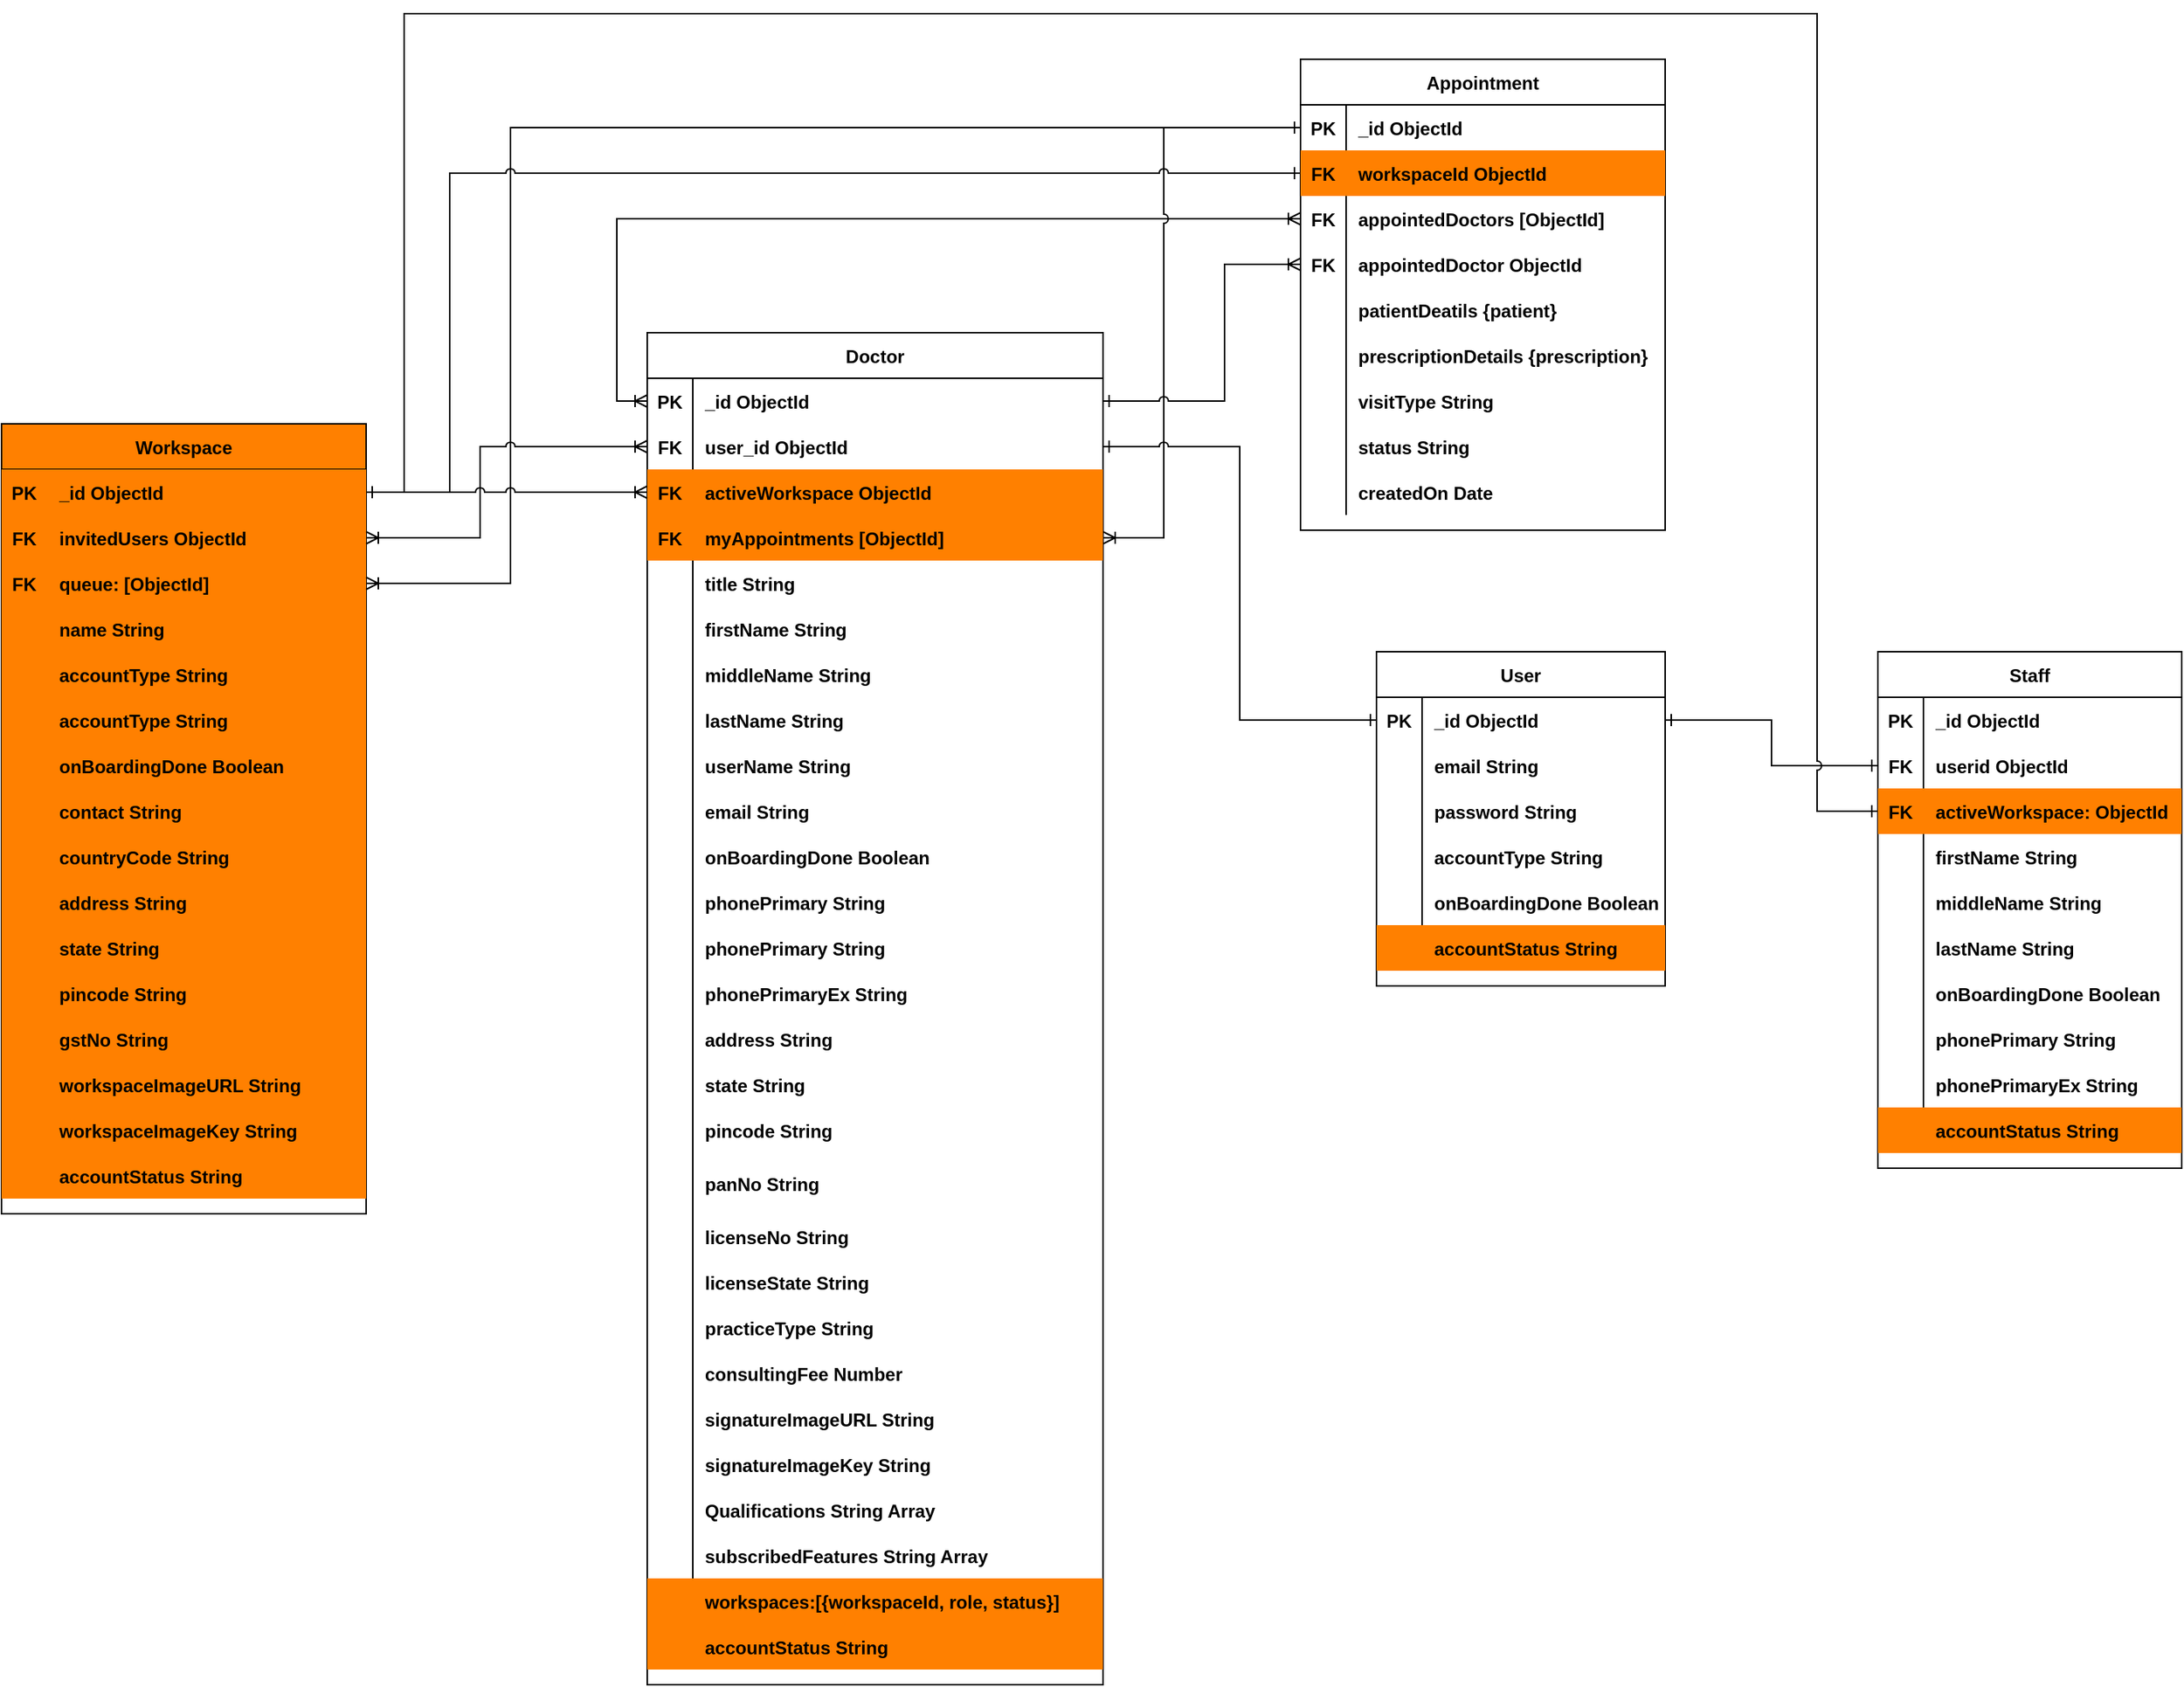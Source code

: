 <mxfile version="15.4.0" type="github">
  <diagram id="R2lEEEUBdFMjLlhIrx00" name="Page-1">
    <mxGraphModel dx="1278" dy="1688" grid="1" gridSize="10" guides="1" tooltips="1" connect="1" arrows="1" fold="1" page="1" pageScale="1" pageWidth="850" pageHeight="1100" math="0" shadow="0" extFonts="Permanent Marker^https://fonts.googleapis.com/css?family=Permanent+Marker">
      <root>
        <mxCell id="0" />
        <mxCell id="1" parent="0" />
        <mxCell id="DO0bj1hmB-chi1vhj7tz-1" value="User" style="shape=table;startSize=30;container=1;collapsible=1;childLayout=tableLayout;fixedRows=1;rowLines=0;fontStyle=1;align=center;resizeLast=1;" parent="1" vertex="1">
          <mxGeometry x="970" y="-400" width="190" height="220" as="geometry" />
        </mxCell>
        <mxCell id="DO0bj1hmB-chi1vhj7tz-2" value="" style="shape=partialRectangle;collapsible=0;dropTarget=0;pointerEvents=0;fillColor=none;top=0;left=0;bottom=0;right=0;points=[[0,0.5],[1,0.5]];portConstraint=eastwest;" parent="DO0bj1hmB-chi1vhj7tz-1" vertex="1">
          <mxGeometry y="30" width="190" height="30" as="geometry" />
        </mxCell>
        <mxCell id="DO0bj1hmB-chi1vhj7tz-3" value="PK" style="shape=partialRectangle;connectable=0;fillColor=none;top=0;left=0;bottom=0;right=0;fontStyle=1;overflow=hidden;" parent="DO0bj1hmB-chi1vhj7tz-2" vertex="1">
          <mxGeometry width="30" height="30" as="geometry">
            <mxRectangle width="30" height="30" as="alternateBounds" />
          </mxGeometry>
        </mxCell>
        <mxCell id="DO0bj1hmB-chi1vhj7tz-4" value="_id ObjectId" style="shape=partialRectangle;connectable=0;fillColor=none;top=0;left=0;bottom=0;right=0;align=left;spacingLeft=6;fontStyle=1;overflow=hidden;" parent="DO0bj1hmB-chi1vhj7tz-2" vertex="1">
          <mxGeometry x="30" width="160" height="30" as="geometry">
            <mxRectangle width="160" height="30" as="alternateBounds" />
          </mxGeometry>
        </mxCell>
        <mxCell id="DO0bj1hmB-chi1vhj7tz-8" value="" style="shape=partialRectangle;collapsible=0;dropTarget=0;pointerEvents=0;fillColor=none;top=0;left=0;bottom=0;right=0;points=[[0,0.5],[1,0.5]];portConstraint=eastwest;" parent="DO0bj1hmB-chi1vhj7tz-1" vertex="1">
          <mxGeometry y="60" width="190" height="30" as="geometry" />
        </mxCell>
        <mxCell id="DO0bj1hmB-chi1vhj7tz-9" value="" style="shape=partialRectangle;connectable=0;fillColor=none;top=0;left=0;bottom=0;right=0;editable=1;overflow=hidden;" parent="DO0bj1hmB-chi1vhj7tz-8" vertex="1">
          <mxGeometry width="30" height="30" as="geometry">
            <mxRectangle width="30" height="30" as="alternateBounds" />
          </mxGeometry>
        </mxCell>
        <mxCell id="DO0bj1hmB-chi1vhj7tz-10" value="email String" style="shape=partialRectangle;connectable=0;fillColor=none;top=0;left=0;bottom=0;right=0;align=left;spacingLeft=6;overflow=hidden;fontStyle=1" parent="DO0bj1hmB-chi1vhj7tz-8" vertex="1">
          <mxGeometry x="30" width="160" height="30" as="geometry">
            <mxRectangle width="160" height="30" as="alternateBounds" />
          </mxGeometry>
        </mxCell>
        <mxCell id="DO0bj1hmB-chi1vhj7tz-39" style="shape=partialRectangle;collapsible=0;dropTarget=0;pointerEvents=0;fillColor=none;top=0;left=0;bottom=0;right=0;points=[[0,0.5],[1,0.5]];portConstraint=eastwest;" parent="DO0bj1hmB-chi1vhj7tz-1" vertex="1">
          <mxGeometry y="90" width="190" height="30" as="geometry" />
        </mxCell>
        <mxCell id="DO0bj1hmB-chi1vhj7tz-40" style="shape=partialRectangle;connectable=0;fillColor=none;top=0;left=0;bottom=0;right=0;editable=1;overflow=hidden;" parent="DO0bj1hmB-chi1vhj7tz-39" vertex="1">
          <mxGeometry width="30" height="30" as="geometry">
            <mxRectangle width="30" height="30" as="alternateBounds" />
          </mxGeometry>
        </mxCell>
        <mxCell id="DO0bj1hmB-chi1vhj7tz-41" value="password String" style="shape=partialRectangle;connectable=0;fillColor=none;top=0;left=0;bottom=0;right=0;align=left;spacingLeft=6;overflow=hidden;fontStyle=1" parent="DO0bj1hmB-chi1vhj7tz-39" vertex="1">
          <mxGeometry x="30" width="160" height="30" as="geometry">
            <mxRectangle width="160" height="30" as="alternateBounds" />
          </mxGeometry>
        </mxCell>
        <mxCell id="DO0bj1hmB-chi1vhj7tz-48" style="shape=partialRectangle;collapsible=0;dropTarget=0;pointerEvents=0;fillColor=none;top=0;left=0;bottom=0;right=0;points=[[0,0.5],[1,0.5]];portConstraint=eastwest;" parent="DO0bj1hmB-chi1vhj7tz-1" vertex="1">
          <mxGeometry y="120" width="190" height="30" as="geometry" />
        </mxCell>
        <mxCell id="DO0bj1hmB-chi1vhj7tz-49" style="shape=partialRectangle;connectable=0;fillColor=none;top=0;left=0;bottom=0;right=0;editable=1;overflow=hidden;" parent="DO0bj1hmB-chi1vhj7tz-48" vertex="1">
          <mxGeometry width="30" height="30" as="geometry">
            <mxRectangle width="30" height="30" as="alternateBounds" />
          </mxGeometry>
        </mxCell>
        <mxCell id="DO0bj1hmB-chi1vhj7tz-50" value="accountType String" style="shape=partialRectangle;connectable=0;fillColor=none;top=0;left=0;bottom=0;right=0;align=left;spacingLeft=6;overflow=hidden;fontStyle=1" parent="DO0bj1hmB-chi1vhj7tz-48" vertex="1">
          <mxGeometry x="30" width="160" height="30" as="geometry">
            <mxRectangle width="160" height="30" as="alternateBounds" />
          </mxGeometry>
        </mxCell>
        <mxCell id="DO0bj1hmB-chi1vhj7tz-45" style="shape=partialRectangle;collapsible=0;dropTarget=0;pointerEvents=0;fillColor=none;top=0;left=0;bottom=0;right=0;points=[[0,0.5],[1,0.5]];portConstraint=eastwest;" parent="DO0bj1hmB-chi1vhj7tz-1" vertex="1">
          <mxGeometry y="150" width="190" height="30" as="geometry" />
        </mxCell>
        <mxCell id="DO0bj1hmB-chi1vhj7tz-46" style="shape=partialRectangle;connectable=0;fillColor=none;top=0;left=0;bottom=0;right=0;editable=1;overflow=hidden;" parent="DO0bj1hmB-chi1vhj7tz-45" vertex="1">
          <mxGeometry width="30" height="30" as="geometry">
            <mxRectangle width="30" height="30" as="alternateBounds" />
          </mxGeometry>
        </mxCell>
        <mxCell id="DO0bj1hmB-chi1vhj7tz-47" value="onBoardingDone Boolean" style="shape=partialRectangle;connectable=0;fillColor=none;top=0;left=0;bottom=0;right=0;align=left;spacingLeft=6;overflow=hidden;fontStyle=1" parent="DO0bj1hmB-chi1vhj7tz-45" vertex="1">
          <mxGeometry x="30" width="160" height="30" as="geometry">
            <mxRectangle width="160" height="30" as="alternateBounds" />
          </mxGeometry>
        </mxCell>
        <mxCell id="1fbeAoWDuyTVGTFqx_J--7" style="shape=partialRectangle;collapsible=0;dropTarget=0;pointerEvents=0;fillColor=#FF8000;top=0;left=0;bottom=0;right=0;points=[[0,0.5],[1,0.5]];portConstraint=eastwest;" vertex="1" parent="DO0bj1hmB-chi1vhj7tz-1">
          <mxGeometry y="180" width="190" height="30" as="geometry" />
        </mxCell>
        <mxCell id="1fbeAoWDuyTVGTFqx_J--8" style="shape=partialRectangle;connectable=0;fillColor=none;top=0;left=0;bottom=0;right=0;editable=1;overflow=hidden;" vertex="1" parent="1fbeAoWDuyTVGTFqx_J--7">
          <mxGeometry width="30" height="30" as="geometry">
            <mxRectangle width="30" height="30" as="alternateBounds" />
          </mxGeometry>
        </mxCell>
        <mxCell id="1fbeAoWDuyTVGTFqx_J--9" value="accountStatus String" style="shape=partialRectangle;connectable=0;fillColor=#FF8000;top=0;left=0;bottom=0;right=0;align=left;spacingLeft=6;overflow=hidden;fontStyle=1" vertex="1" parent="1fbeAoWDuyTVGTFqx_J--7">
          <mxGeometry x="30" width="160" height="30" as="geometry">
            <mxRectangle width="160" height="30" as="alternateBounds" />
          </mxGeometry>
        </mxCell>
        <mxCell id="DO0bj1hmB-chi1vhj7tz-51" value="Doctor" style="shape=table;startSize=30;container=1;collapsible=1;childLayout=tableLayout;fixedRows=1;rowLines=0;fontStyle=1;align=center;resizeLast=1;" parent="1" vertex="1">
          <mxGeometry x="490" y="-610" width="300" height="890" as="geometry" />
        </mxCell>
        <mxCell id="DO0bj1hmB-chi1vhj7tz-52" value="" style="shape=partialRectangle;collapsible=0;dropTarget=0;pointerEvents=0;fillColor=none;top=0;left=0;bottom=0;right=0;points=[[0,0.5],[1,0.5]];portConstraint=eastwest;" parent="DO0bj1hmB-chi1vhj7tz-51" vertex="1">
          <mxGeometry y="30" width="300" height="30" as="geometry" />
        </mxCell>
        <mxCell id="DO0bj1hmB-chi1vhj7tz-53" value="PK" style="shape=partialRectangle;connectable=0;fillColor=none;top=0;left=0;bottom=0;right=0;fontStyle=1;overflow=hidden;" parent="DO0bj1hmB-chi1vhj7tz-52" vertex="1">
          <mxGeometry width="30" height="30" as="geometry">
            <mxRectangle width="30" height="30" as="alternateBounds" />
          </mxGeometry>
        </mxCell>
        <mxCell id="DO0bj1hmB-chi1vhj7tz-54" value="_id ObjectId" style="shape=partialRectangle;connectable=0;fillColor=none;top=0;left=0;bottom=0;right=0;align=left;spacingLeft=6;fontStyle=1;overflow=hidden;" parent="DO0bj1hmB-chi1vhj7tz-52" vertex="1">
          <mxGeometry x="30" width="270" height="30" as="geometry">
            <mxRectangle width="270" height="30" as="alternateBounds" />
          </mxGeometry>
        </mxCell>
        <mxCell id="DO0bj1hmB-chi1vhj7tz-67" style="shape=partialRectangle;collapsible=0;dropTarget=0;pointerEvents=0;fillColor=none;top=0;left=0;bottom=0;right=0;points=[[0,0.5],[1,0.5]];portConstraint=eastwest;" parent="DO0bj1hmB-chi1vhj7tz-51" vertex="1">
          <mxGeometry y="60" width="300" height="30" as="geometry" />
        </mxCell>
        <mxCell id="DO0bj1hmB-chi1vhj7tz-68" value="FK" style="shape=partialRectangle;connectable=0;fillColor=none;top=0;left=0;bottom=0;right=0;fontStyle=1;overflow=hidden;" parent="DO0bj1hmB-chi1vhj7tz-67" vertex="1">
          <mxGeometry width="30" height="30" as="geometry">
            <mxRectangle width="30" height="30" as="alternateBounds" />
          </mxGeometry>
        </mxCell>
        <mxCell id="DO0bj1hmB-chi1vhj7tz-69" value="user_id ObjectId" style="shape=partialRectangle;connectable=0;fillColor=none;top=0;left=0;bottom=0;right=0;align=left;spacingLeft=6;fontStyle=1;overflow=hidden;" parent="DO0bj1hmB-chi1vhj7tz-67" vertex="1">
          <mxGeometry x="30" width="270" height="30" as="geometry">
            <mxRectangle width="270" height="30" as="alternateBounds" />
          </mxGeometry>
        </mxCell>
        <mxCell id="DO0bj1hmB-chi1vhj7tz-121" style="shape=partialRectangle;collapsible=0;dropTarget=0;pointerEvents=0;fillColor=none;top=0;left=0;bottom=0;right=0;points=[[0,0.5],[1,0.5]];portConstraint=eastwest;" parent="DO0bj1hmB-chi1vhj7tz-51" vertex="1">
          <mxGeometry y="90" width="300" height="30" as="geometry" />
        </mxCell>
        <mxCell id="DO0bj1hmB-chi1vhj7tz-122" value="FK" style="shape=partialRectangle;connectable=0;fillColor=#FF8000;top=0;left=0;bottom=0;right=0;editable=1;overflow=hidden;fontStyle=1" parent="DO0bj1hmB-chi1vhj7tz-121" vertex="1">
          <mxGeometry width="30" height="30" as="geometry">
            <mxRectangle width="30" height="30" as="alternateBounds" />
          </mxGeometry>
        </mxCell>
        <mxCell id="DO0bj1hmB-chi1vhj7tz-123" value="activeWorkspace ObjectId" style="shape=partialRectangle;connectable=0;fillColor=#FF8000;top=0;left=0;bottom=0;right=0;align=left;spacingLeft=6;overflow=hidden;fontStyle=1" parent="DO0bj1hmB-chi1vhj7tz-121" vertex="1">
          <mxGeometry x="30" width="270" height="30" as="geometry">
            <mxRectangle width="270" height="30" as="alternateBounds" />
          </mxGeometry>
        </mxCell>
        <mxCell id="DO0bj1hmB-chi1vhj7tz-124" style="shape=partialRectangle;collapsible=0;dropTarget=0;pointerEvents=0;fillColor=none;top=0;left=0;bottom=0;right=0;points=[[0,0.5],[1,0.5]];portConstraint=eastwest;" parent="DO0bj1hmB-chi1vhj7tz-51" vertex="1">
          <mxGeometry y="120" width="300" height="30" as="geometry" />
        </mxCell>
        <mxCell id="DO0bj1hmB-chi1vhj7tz-125" value="FK" style="shape=partialRectangle;connectable=0;fillColor=#FF8000;top=0;left=0;bottom=0;right=0;editable=1;overflow=hidden;fontStyle=1" parent="DO0bj1hmB-chi1vhj7tz-124" vertex="1">
          <mxGeometry width="30" height="30" as="geometry">
            <mxRectangle width="30" height="30" as="alternateBounds" />
          </mxGeometry>
        </mxCell>
        <mxCell id="DO0bj1hmB-chi1vhj7tz-126" value="myAppointments [ObjectId]" style="shape=partialRectangle;connectable=0;fillColor=#FF8000;top=0;left=0;bottom=0;right=0;align=left;spacingLeft=6;overflow=hidden;fontStyle=1" parent="DO0bj1hmB-chi1vhj7tz-124" vertex="1">
          <mxGeometry x="30" width="270" height="30" as="geometry">
            <mxRectangle width="270" height="30" as="alternateBounds" />
          </mxGeometry>
        </mxCell>
        <mxCell id="DO0bj1hmB-chi1vhj7tz-109" style="shape=partialRectangle;collapsible=0;dropTarget=0;pointerEvents=0;fillColor=none;top=0;left=0;bottom=0;right=0;points=[[0,0.5],[1,0.5]];portConstraint=eastwest;" parent="DO0bj1hmB-chi1vhj7tz-51" vertex="1">
          <mxGeometry y="150" width="300" height="30" as="geometry" />
        </mxCell>
        <mxCell id="DO0bj1hmB-chi1vhj7tz-110" style="shape=partialRectangle;connectable=0;fillColor=none;top=0;left=0;bottom=0;right=0;fontStyle=1;overflow=hidden;" parent="DO0bj1hmB-chi1vhj7tz-109" vertex="1">
          <mxGeometry width="30" height="30" as="geometry">
            <mxRectangle width="30" height="30" as="alternateBounds" />
          </mxGeometry>
        </mxCell>
        <mxCell id="DO0bj1hmB-chi1vhj7tz-111" value="title String" style="shape=partialRectangle;connectable=0;fillColor=none;top=0;left=0;bottom=0;right=0;align=left;spacingLeft=6;fontStyle=1;overflow=hidden;" parent="DO0bj1hmB-chi1vhj7tz-109" vertex="1">
          <mxGeometry x="30" width="270" height="30" as="geometry">
            <mxRectangle width="270" height="30" as="alternateBounds" />
          </mxGeometry>
        </mxCell>
        <mxCell id="DO0bj1hmB-chi1vhj7tz-106" style="shape=partialRectangle;collapsible=0;dropTarget=0;pointerEvents=0;fillColor=none;top=0;left=0;bottom=0;right=0;points=[[0,0.5],[1,0.5]];portConstraint=eastwest;" parent="DO0bj1hmB-chi1vhj7tz-51" vertex="1">
          <mxGeometry y="180" width="300" height="30" as="geometry" />
        </mxCell>
        <mxCell id="DO0bj1hmB-chi1vhj7tz-107" style="shape=partialRectangle;connectable=0;fillColor=none;top=0;left=0;bottom=0;right=0;fontStyle=1;overflow=hidden;" parent="DO0bj1hmB-chi1vhj7tz-106" vertex="1">
          <mxGeometry width="30" height="30" as="geometry">
            <mxRectangle width="30" height="30" as="alternateBounds" />
          </mxGeometry>
        </mxCell>
        <mxCell id="DO0bj1hmB-chi1vhj7tz-108" value="firstName String" style="shape=partialRectangle;connectable=0;fillColor=none;top=0;left=0;bottom=0;right=0;align=left;spacingLeft=6;fontStyle=1;overflow=hidden;" parent="DO0bj1hmB-chi1vhj7tz-106" vertex="1">
          <mxGeometry x="30" width="270" height="30" as="geometry">
            <mxRectangle width="270" height="30" as="alternateBounds" />
          </mxGeometry>
        </mxCell>
        <mxCell id="DO0bj1hmB-chi1vhj7tz-103" style="shape=partialRectangle;collapsible=0;dropTarget=0;pointerEvents=0;fillColor=none;top=0;left=0;bottom=0;right=0;points=[[0,0.5],[1,0.5]];portConstraint=eastwest;" parent="DO0bj1hmB-chi1vhj7tz-51" vertex="1">
          <mxGeometry y="210" width="300" height="30" as="geometry" />
        </mxCell>
        <mxCell id="DO0bj1hmB-chi1vhj7tz-104" style="shape=partialRectangle;connectable=0;fillColor=none;top=0;left=0;bottom=0;right=0;fontStyle=1;overflow=hidden;" parent="DO0bj1hmB-chi1vhj7tz-103" vertex="1">
          <mxGeometry width="30" height="30" as="geometry">
            <mxRectangle width="30" height="30" as="alternateBounds" />
          </mxGeometry>
        </mxCell>
        <mxCell id="DO0bj1hmB-chi1vhj7tz-105" value="middleName String" style="shape=partialRectangle;connectable=0;fillColor=none;top=0;left=0;bottom=0;right=0;align=left;spacingLeft=6;fontStyle=1;overflow=hidden;" parent="DO0bj1hmB-chi1vhj7tz-103" vertex="1">
          <mxGeometry x="30" width="270" height="30" as="geometry">
            <mxRectangle width="270" height="30" as="alternateBounds" />
          </mxGeometry>
        </mxCell>
        <mxCell id="DO0bj1hmB-chi1vhj7tz-100" style="shape=partialRectangle;collapsible=0;dropTarget=0;pointerEvents=0;fillColor=none;top=0;left=0;bottom=0;right=0;points=[[0,0.5],[1,0.5]];portConstraint=eastwest;" parent="DO0bj1hmB-chi1vhj7tz-51" vertex="1">
          <mxGeometry y="240" width="300" height="30" as="geometry" />
        </mxCell>
        <mxCell id="DO0bj1hmB-chi1vhj7tz-101" style="shape=partialRectangle;connectable=0;fillColor=none;top=0;left=0;bottom=0;right=0;fontStyle=1;overflow=hidden;" parent="DO0bj1hmB-chi1vhj7tz-100" vertex="1">
          <mxGeometry width="30" height="30" as="geometry">
            <mxRectangle width="30" height="30" as="alternateBounds" />
          </mxGeometry>
        </mxCell>
        <mxCell id="DO0bj1hmB-chi1vhj7tz-102" value="lastName String" style="shape=partialRectangle;connectable=0;fillColor=none;top=0;left=0;bottom=0;right=0;align=left;spacingLeft=6;fontStyle=1;overflow=hidden;" parent="DO0bj1hmB-chi1vhj7tz-100" vertex="1">
          <mxGeometry x="30" width="270" height="30" as="geometry">
            <mxRectangle width="270" height="30" as="alternateBounds" />
          </mxGeometry>
        </mxCell>
        <mxCell id="DO0bj1hmB-chi1vhj7tz-97" style="shape=partialRectangle;collapsible=0;dropTarget=0;pointerEvents=0;fillColor=none;top=0;left=0;bottom=0;right=0;points=[[0,0.5],[1,0.5]];portConstraint=eastwest;" parent="DO0bj1hmB-chi1vhj7tz-51" vertex="1">
          <mxGeometry y="270" width="300" height="30" as="geometry" />
        </mxCell>
        <mxCell id="DO0bj1hmB-chi1vhj7tz-98" style="shape=partialRectangle;connectable=0;fillColor=none;top=0;left=0;bottom=0;right=0;fontStyle=1;overflow=hidden;" parent="DO0bj1hmB-chi1vhj7tz-97" vertex="1">
          <mxGeometry width="30" height="30" as="geometry">
            <mxRectangle width="30" height="30" as="alternateBounds" />
          </mxGeometry>
        </mxCell>
        <mxCell id="DO0bj1hmB-chi1vhj7tz-99" value="userName String" style="shape=partialRectangle;connectable=0;fillColor=none;top=0;left=0;bottom=0;right=0;align=left;spacingLeft=6;fontStyle=1;overflow=hidden;" parent="DO0bj1hmB-chi1vhj7tz-97" vertex="1">
          <mxGeometry x="30" width="270" height="30" as="geometry">
            <mxRectangle width="270" height="30" as="alternateBounds" />
          </mxGeometry>
        </mxCell>
        <mxCell id="DO0bj1hmB-chi1vhj7tz-94" style="shape=partialRectangle;collapsible=0;dropTarget=0;pointerEvents=0;fillColor=none;top=0;left=0;bottom=0;right=0;points=[[0,0.5],[1,0.5]];portConstraint=eastwest;" parent="DO0bj1hmB-chi1vhj7tz-51" vertex="1">
          <mxGeometry y="300" width="300" height="30" as="geometry" />
        </mxCell>
        <mxCell id="DO0bj1hmB-chi1vhj7tz-95" style="shape=partialRectangle;connectable=0;fillColor=none;top=0;left=0;bottom=0;right=0;fontStyle=1;overflow=hidden;" parent="DO0bj1hmB-chi1vhj7tz-94" vertex="1">
          <mxGeometry width="30" height="30" as="geometry">
            <mxRectangle width="30" height="30" as="alternateBounds" />
          </mxGeometry>
        </mxCell>
        <mxCell id="DO0bj1hmB-chi1vhj7tz-96" value="email String" style="shape=partialRectangle;connectable=0;fillColor=none;top=0;left=0;bottom=0;right=0;align=left;spacingLeft=6;fontStyle=1;overflow=hidden;" parent="DO0bj1hmB-chi1vhj7tz-94" vertex="1">
          <mxGeometry x="30" width="270" height="30" as="geometry">
            <mxRectangle width="270" height="30" as="alternateBounds" />
          </mxGeometry>
        </mxCell>
        <mxCell id="DO0bj1hmB-chi1vhj7tz-91" style="shape=partialRectangle;collapsible=0;dropTarget=0;pointerEvents=0;fillColor=none;top=0;left=0;bottom=0;right=0;points=[[0,0.5],[1,0.5]];portConstraint=eastwest;" parent="DO0bj1hmB-chi1vhj7tz-51" vertex="1">
          <mxGeometry y="330" width="300" height="30" as="geometry" />
        </mxCell>
        <mxCell id="DO0bj1hmB-chi1vhj7tz-92" style="shape=partialRectangle;connectable=0;fillColor=none;top=0;left=0;bottom=0;right=0;fontStyle=1;overflow=hidden;" parent="DO0bj1hmB-chi1vhj7tz-91" vertex="1">
          <mxGeometry width="30" height="30" as="geometry">
            <mxRectangle width="30" height="30" as="alternateBounds" />
          </mxGeometry>
        </mxCell>
        <mxCell id="DO0bj1hmB-chi1vhj7tz-93" value="onBoardingDone Boolean" style="shape=partialRectangle;connectable=0;fillColor=none;top=0;left=0;bottom=0;right=0;align=left;spacingLeft=6;fontStyle=1;overflow=hidden;" parent="DO0bj1hmB-chi1vhj7tz-91" vertex="1">
          <mxGeometry x="30" width="270" height="30" as="geometry">
            <mxRectangle width="270" height="30" as="alternateBounds" />
          </mxGeometry>
        </mxCell>
        <mxCell id="DO0bj1hmB-chi1vhj7tz-88" style="shape=partialRectangle;collapsible=0;dropTarget=0;pointerEvents=0;fillColor=none;top=0;left=0;bottom=0;right=0;points=[[0,0.5],[1,0.5]];portConstraint=eastwest;" parent="DO0bj1hmB-chi1vhj7tz-51" vertex="1">
          <mxGeometry y="360" width="300" height="30" as="geometry" />
        </mxCell>
        <mxCell id="DO0bj1hmB-chi1vhj7tz-89" style="shape=partialRectangle;connectable=0;fillColor=none;top=0;left=0;bottom=0;right=0;fontStyle=1;overflow=hidden;" parent="DO0bj1hmB-chi1vhj7tz-88" vertex="1">
          <mxGeometry width="30" height="30" as="geometry">
            <mxRectangle width="30" height="30" as="alternateBounds" />
          </mxGeometry>
        </mxCell>
        <mxCell id="DO0bj1hmB-chi1vhj7tz-90" value="phonePrimary String" style="shape=partialRectangle;connectable=0;fillColor=none;top=0;left=0;bottom=0;right=0;align=left;spacingLeft=6;fontStyle=1;overflow=hidden;" parent="DO0bj1hmB-chi1vhj7tz-88" vertex="1">
          <mxGeometry x="30" width="270" height="30" as="geometry">
            <mxRectangle width="270" height="30" as="alternateBounds" />
          </mxGeometry>
        </mxCell>
        <mxCell id="DO0bj1hmB-chi1vhj7tz-249" style="shape=partialRectangle;collapsible=0;dropTarget=0;pointerEvents=0;fillColor=none;top=0;left=0;bottom=0;right=0;points=[[0,0.5],[1,0.5]];portConstraint=eastwest;" parent="DO0bj1hmB-chi1vhj7tz-51" vertex="1">
          <mxGeometry y="390" width="300" height="30" as="geometry" />
        </mxCell>
        <mxCell id="DO0bj1hmB-chi1vhj7tz-250" style="shape=partialRectangle;connectable=0;fillColor=none;top=0;left=0;bottom=0;right=0;fontStyle=1;overflow=hidden;" parent="DO0bj1hmB-chi1vhj7tz-249" vertex="1">
          <mxGeometry width="30" height="30" as="geometry">
            <mxRectangle width="30" height="30" as="alternateBounds" />
          </mxGeometry>
        </mxCell>
        <mxCell id="DO0bj1hmB-chi1vhj7tz-251" value="phonePrimary String" style="shape=partialRectangle;connectable=0;fillColor=none;top=0;left=0;bottom=0;right=0;align=left;spacingLeft=6;fontStyle=1;overflow=hidden;" parent="DO0bj1hmB-chi1vhj7tz-249" vertex="1">
          <mxGeometry x="30" width="270" height="30" as="geometry">
            <mxRectangle width="270" height="30" as="alternateBounds" />
          </mxGeometry>
        </mxCell>
        <mxCell id="DO0bj1hmB-chi1vhj7tz-85" style="shape=partialRectangle;collapsible=0;dropTarget=0;pointerEvents=0;fillColor=none;top=0;left=0;bottom=0;right=0;points=[[0,0.5],[1,0.5]];portConstraint=eastwest;" parent="DO0bj1hmB-chi1vhj7tz-51" vertex="1">
          <mxGeometry y="420" width="300" height="30" as="geometry" />
        </mxCell>
        <mxCell id="DO0bj1hmB-chi1vhj7tz-86" style="shape=partialRectangle;connectable=0;fillColor=none;top=0;left=0;bottom=0;right=0;fontStyle=1;overflow=hidden;" parent="DO0bj1hmB-chi1vhj7tz-85" vertex="1">
          <mxGeometry width="30" height="30" as="geometry">
            <mxRectangle width="30" height="30" as="alternateBounds" />
          </mxGeometry>
        </mxCell>
        <mxCell id="DO0bj1hmB-chi1vhj7tz-87" value="phonePrimaryEx String" style="shape=partialRectangle;connectable=0;fillColor=none;top=0;left=0;bottom=0;right=0;align=left;spacingLeft=6;fontStyle=1;overflow=hidden;" parent="DO0bj1hmB-chi1vhj7tz-85" vertex="1">
          <mxGeometry x="30" width="270" height="30" as="geometry">
            <mxRectangle width="270" height="30" as="alternateBounds" />
          </mxGeometry>
        </mxCell>
        <mxCell id="DO0bj1hmB-chi1vhj7tz-82" style="shape=partialRectangle;collapsible=0;dropTarget=0;pointerEvents=0;fillColor=none;top=0;left=0;bottom=0;right=0;points=[[0,0.5],[1,0.5]];portConstraint=eastwest;" parent="DO0bj1hmB-chi1vhj7tz-51" vertex="1">
          <mxGeometry y="450" width="300" height="30" as="geometry" />
        </mxCell>
        <mxCell id="DO0bj1hmB-chi1vhj7tz-83" style="shape=partialRectangle;connectable=0;fillColor=none;top=0;left=0;bottom=0;right=0;fontStyle=1;overflow=hidden;" parent="DO0bj1hmB-chi1vhj7tz-82" vertex="1">
          <mxGeometry width="30" height="30" as="geometry">
            <mxRectangle width="30" height="30" as="alternateBounds" />
          </mxGeometry>
        </mxCell>
        <mxCell id="DO0bj1hmB-chi1vhj7tz-84" value="address String" style="shape=partialRectangle;connectable=0;fillColor=none;top=0;left=0;bottom=0;right=0;align=left;spacingLeft=6;fontStyle=1;overflow=hidden;" parent="DO0bj1hmB-chi1vhj7tz-82" vertex="1">
          <mxGeometry x="30" width="270" height="30" as="geometry">
            <mxRectangle width="270" height="30" as="alternateBounds" />
          </mxGeometry>
        </mxCell>
        <mxCell id="DO0bj1hmB-chi1vhj7tz-79" style="shape=partialRectangle;collapsible=0;dropTarget=0;pointerEvents=0;fillColor=none;top=0;left=0;bottom=0;right=0;points=[[0,0.5],[1,0.5]];portConstraint=eastwest;" parent="DO0bj1hmB-chi1vhj7tz-51" vertex="1">
          <mxGeometry y="480" width="300" height="30" as="geometry" />
        </mxCell>
        <mxCell id="DO0bj1hmB-chi1vhj7tz-80" style="shape=partialRectangle;connectable=0;fillColor=none;top=0;left=0;bottom=0;right=0;fontStyle=1;overflow=hidden;" parent="DO0bj1hmB-chi1vhj7tz-79" vertex="1">
          <mxGeometry width="30" height="30" as="geometry">
            <mxRectangle width="30" height="30" as="alternateBounds" />
          </mxGeometry>
        </mxCell>
        <mxCell id="DO0bj1hmB-chi1vhj7tz-81" value="state String" style="shape=partialRectangle;connectable=0;fillColor=none;top=0;left=0;bottom=0;right=0;align=left;spacingLeft=6;fontStyle=1;overflow=hidden;" parent="DO0bj1hmB-chi1vhj7tz-79" vertex="1">
          <mxGeometry x="30" width="270" height="30" as="geometry">
            <mxRectangle width="270" height="30" as="alternateBounds" />
          </mxGeometry>
        </mxCell>
        <mxCell id="DO0bj1hmB-chi1vhj7tz-76" style="shape=partialRectangle;collapsible=0;dropTarget=0;pointerEvents=0;fillColor=none;top=0;left=0;bottom=0;right=0;points=[[0,0.5],[1,0.5]];portConstraint=eastwest;" parent="DO0bj1hmB-chi1vhj7tz-51" vertex="1">
          <mxGeometry y="510" width="300" height="30" as="geometry" />
        </mxCell>
        <mxCell id="DO0bj1hmB-chi1vhj7tz-77" style="shape=partialRectangle;connectable=0;fillColor=none;top=0;left=0;bottom=0;right=0;fontStyle=1;overflow=hidden;" parent="DO0bj1hmB-chi1vhj7tz-76" vertex="1">
          <mxGeometry width="30" height="30" as="geometry">
            <mxRectangle width="30" height="30" as="alternateBounds" />
          </mxGeometry>
        </mxCell>
        <mxCell id="DO0bj1hmB-chi1vhj7tz-78" value="pincode String" style="shape=partialRectangle;connectable=0;fillColor=none;top=0;left=0;bottom=0;right=0;align=left;spacingLeft=6;fontStyle=1;overflow=hidden;" parent="DO0bj1hmB-chi1vhj7tz-76" vertex="1">
          <mxGeometry x="30" width="270" height="30" as="geometry">
            <mxRectangle width="270" height="30" as="alternateBounds" />
          </mxGeometry>
        </mxCell>
        <mxCell id="DO0bj1hmB-chi1vhj7tz-73" style="shape=partialRectangle;collapsible=0;dropTarget=0;pointerEvents=0;fillColor=none;top=0;left=0;bottom=0;right=0;points=[[0,0.5],[1,0.5]];portConstraint=eastwest;" parent="DO0bj1hmB-chi1vhj7tz-51" vertex="1">
          <mxGeometry y="540" width="300" height="40" as="geometry" />
        </mxCell>
        <mxCell id="DO0bj1hmB-chi1vhj7tz-74" style="shape=partialRectangle;connectable=0;fillColor=none;top=0;left=0;bottom=0;right=0;fontStyle=1;overflow=hidden;" parent="DO0bj1hmB-chi1vhj7tz-73" vertex="1">
          <mxGeometry width="30" height="40" as="geometry">
            <mxRectangle width="30" height="40" as="alternateBounds" />
          </mxGeometry>
        </mxCell>
        <mxCell id="DO0bj1hmB-chi1vhj7tz-75" value="panNo String" style="shape=partialRectangle;connectable=0;fillColor=none;top=0;left=0;bottom=0;right=0;align=left;spacingLeft=6;fontStyle=1;overflow=hidden;" parent="DO0bj1hmB-chi1vhj7tz-73" vertex="1">
          <mxGeometry x="30" width="270" height="40" as="geometry">
            <mxRectangle width="270" height="40" as="alternateBounds" />
          </mxGeometry>
        </mxCell>
        <mxCell id="DO0bj1hmB-chi1vhj7tz-70" style="shape=partialRectangle;collapsible=0;dropTarget=0;pointerEvents=0;fillColor=none;top=0;left=0;bottom=0;right=0;points=[[0,0.5],[1,0.5]];portConstraint=eastwest;" parent="DO0bj1hmB-chi1vhj7tz-51" vertex="1">
          <mxGeometry y="580" width="300" height="30" as="geometry" />
        </mxCell>
        <mxCell id="DO0bj1hmB-chi1vhj7tz-71" style="shape=partialRectangle;connectable=0;fillColor=none;top=0;left=0;bottom=0;right=0;fontStyle=1;overflow=hidden;" parent="DO0bj1hmB-chi1vhj7tz-70" vertex="1">
          <mxGeometry width="30" height="30" as="geometry">
            <mxRectangle width="30" height="30" as="alternateBounds" />
          </mxGeometry>
        </mxCell>
        <mxCell id="DO0bj1hmB-chi1vhj7tz-72" value="licenseNo String" style="shape=partialRectangle;connectable=0;fillColor=none;top=0;left=0;bottom=0;right=0;align=left;spacingLeft=6;fontStyle=1;overflow=hidden;" parent="DO0bj1hmB-chi1vhj7tz-70" vertex="1">
          <mxGeometry x="30" width="270" height="30" as="geometry">
            <mxRectangle width="270" height="30" as="alternateBounds" />
          </mxGeometry>
        </mxCell>
        <mxCell id="DO0bj1hmB-chi1vhj7tz-55" value="" style="shape=partialRectangle;collapsible=0;dropTarget=0;pointerEvents=0;fillColor=none;top=0;left=0;bottom=0;right=0;points=[[0,0.5],[1,0.5]];portConstraint=eastwest;" parent="DO0bj1hmB-chi1vhj7tz-51" vertex="1">
          <mxGeometry y="610" width="300" height="30" as="geometry" />
        </mxCell>
        <mxCell id="DO0bj1hmB-chi1vhj7tz-56" value="" style="shape=partialRectangle;connectable=0;fillColor=none;top=0;left=0;bottom=0;right=0;editable=1;overflow=hidden;" parent="DO0bj1hmB-chi1vhj7tz-55" vertex="1">
          <mxGeometry width="30" height="30" as="geometry">
            <mxRectangle width="30" height="30" as="alternateBounds" />
          </mxGeometry>
        </mxCell>
        <mxCell id="DO0bj1hmB-chi1vhj7tz-57" value="licenseState String" style="shape=partialRectangle;connectable=0;fillColor=none;top=0;left=0;bottom=0;right=0;align=left;spacingLeft=6;overflow=hidden;fontStyle=1" parent="DO0bj1hmB-chi1vhj7tz-55" vertex="1">
          <mxGeometry x="30" width="270" height="30" as="geometry">
            <mxRectangle width="270" height="30" as="alternateBounds" />
          </mxGeometry>
        </mxCell>
        <mxCell id="DO0bj1hmB-chi1vhj7tz-58" style="shape=partialRectangle;collapsible=0;dropTarget=0;pointerEvents=0;fillColor=none;top=0;left=0;bottom=0;right=0;points=[[0,0.5],[1,0.5]];portConstraint=eastwest;" parent="DO0bj1hmB-chi1vhj7tz-51" vertex="1">
          <mxGeometry y="640" width="300" height="30" as="geometry" />
        </mxCell>
        <mxCell id="DO0bj1hmB-chi1vhj7tz-59" style="shape=partialRectangle;connectable=0;fillColor=none;top=0;left=0;bottom=0;right=0;editable=1;overflow=hidden;" parent="DO0bj1hmB-chi1vhj7tz-58" vertex="1">
          <mxGeometry width="30" height="30" as="geometry">
            <mxRectangle width="30" height="30" as="alternateBounds" />
          </mxGeometry>
        </mxCell>
        <mxCell id="DO0bj1hmB-chi1vhj7tz-60" value="practiceType String" style="shape=partialRectangle;connectable=0;fillColor=none;top=0;left=0;bottom=0;right=0;align=left;spacingLeft=6;overflow=hidden;fontStyle=1" parent="DO0bj1hmB-chi1vhj7tz-58" vertex="1">
          <mxGeometry x="30" width="270" height="30" as="geometry">
            <mxRectangle width="270" height="30" as="alternateBounds" />
          </mxGeometry>
        </mxCell>
        <mxCell id="DO0bj1hmB-chi1vhj7tz-61" style="shape=partialRectangle;collapsible=0;dropTarget=0;pointerEvents=0;fillColor=none;top=0;left=0;bottom=0;right=0;points=[[0,0.5],[1,0.5]];portConstraint=eastwest;" parent="DO0bj1hmB-chi1vhj7tz-51" vertex="1">
          <mxGeometry y="670" width="300" height="30" as="geometry" />
        </mxCell>
        <mxCell id="DO0bj1hmB-chi1vhj7tz-62" style="shape=partialRectangle;connectable=0;fillColor=none;top=0;left=0;bottom=0;right=0;editable=1;overflow=hidden;" parent="DO0bj1hmB-chi1vhj7tz-61" vertex="1">
          <mxGeometry width="30" height="30" as="geometry">
            <mxRectangle width="30" height="30" as="alternateBounds" />
          </mxGeometry>
        </mxCell>
        <mxCell id="DO0bj1hmB-chi1vhj7tz-63" value="consultingFee Number" style="shape=partialRectangle;connectable=0;fillColor=none;top=0;left=0;bottom=0;right=0;align=left;spacingLeft=6;overflow=hidden;fontStyle=1" parent="DO0bj1hmB-chi1vhj7tz-61" vertex="1">
          <mxGeometry x="30" width="270" height="30" as="geometry">
            <mxRectangle width="270" height="30" as="alternateBounds" />
          </mxGeometry>
        </mxCell>
        <mxCell id="DO0bj1hmB-chi1vhj7tz-64" style="shape=partialRectangle;collapsible=0;dropTarget=0;pointerEvents=0;fillColor=none;top=0;left=0;bottom=0;right=0;points=[[0,0.5],[1,0.5]];portConstraint=eastwest;" parent="DO0bj1hmB-chi1vhj7tz-51" vertex="1">
          <mxGeometry y="700" width="300" height="30" as="geometry" />
        </mxCell>
        <mxCell id="DO0bj1hmB-chi1vhj7tz-65" style="shape=partialRectangle;connectable=0;fillColor=none;top=0;left=0;bottom=0;right=0;editable=1;overflow=hidden;" parent="DO0bj1hmB-chi1vhj7tz-64" vertex="1">
          <mxGeometry width="30" height="30" as="geometry">
            <mxRectangle width="30" height="30" as="alternateBounds" />
          </mxGeometry>
        </mxCell>
        <mxCell id="DO0bj1hmB-chi1vhj7tz-66" value="signatureImageURL String" style="shape=partialRectangle;connectable=0;fillColor=none;top=0;left=0;bottom=0;right=0;align=left;spacingLeft=6;overflow=hidden;fontStyle=1" parent="DO0bj1hmB-chi1vhj7tz-64" vertex="1">
          <mxGeometry x="30" width="270" height="30" as="geometry">
            <mxRectangle width="270" height="30" as="alternateBounds" />
          </mxGeometry>
        </mxCell>
        <mxCell id="DO0bj1hmB-chi1vhj7tz-118" style="shape=partialRectangle;collapsible=0;dropTarget=0;pointerEvents=0;fillColor=none;top=0;left=0;bottom=0;right=0;points=[[0,0.5],[1,0.5]];portConstraint=eastwest;" parent="DO0bj1hmB-chi1vhj7tz-51" vertex="1">
          <mxGeometry y="730" width="300" height="30" as="geometry" />
        </mxCell>
        <mxCell id="DO0bj1hmB-chi1vhj7tz-119" style="shape=partialRectangle;connectable=0;fillColor=none;top=0;left=0;bottom=0;right=0;editable=1;overflow=hidden;" parent="DO0bj1hmB-chi1vhj7tz-118" vertex="1">
          <mxGeometry width="30" height="30" as="geometry">
            <mxRectangle width="30" height="30" as="alternateBounds" />
          </mxGeometry>
        </mxCell>
        <mxCell id="DO0bj1hmB-chi1vhj7tz-120" value="signatureImageKey String" style="shape=partialRectangle;connectable=0;fillColor=none;top=0;left=0;bottom=0;right=0;align=left;spacingLeft=6;overflow=hidden;fontStyle=1" parent="DO0bj1hmB-chi1vhj7tz-118" vertex="1">
          <mxGeometry x="30" width="270" height="30" as="geometry">
            <mxRectangle width="270" height="30" as="alternateBounds" />
          </mxGeometry>
        </mxCell>
        <mxCell id="DO0bj1hmB-chi1vhj7tz-115" style="shape=partialRectangle;collapsible=0;dropTarget=0;pointerEvents=0;fillColor=none;top=0;left=0;bottom=0;right=0;points=[[0,0.5],[1,0.5]];portConstraint=eastwest;" parent="DO0bj1hmB-chi1vhj7tz-51" vertex="1">
          <mxGeometry y="760" width="300" height="30" as="geometry" />
        </mxCell>
        <mxCell id="DO0bj1hmB-chi1vhj7tz-116" style="shape=partialRectangle;connectable=0;fillColor=none;top=0;left=0;bottom=0;right=0;editable=1;overflow=hidden;" parent="DO0bj1hmB-chi1vhj7tz-115" vertex="1">
          <mxGeometry width="30" height="30" as="geometry">
            <mxRectangle width="30" height="30" as="alternateBounds" />
          </mxGeometry>
        </mxCell>
        <mxCell id="DO0bj1hmB-chi1vhj7tz-117" value="Qualifications String Array" style="shape=partialRectangle;connectable=0;fillColor=none;top=0;left=0;bottom=0;right=0;align=left;spacingLeft=6;overflow=hidden;fontStyle=1" parent="DO0bj1hmB-chi1vhj7tz-115" vertex="1">
          <mxGeometry x="30" width="270" height="30" as="geometry">
            <mxRectangle width="270" height="30" as="alternateBounds" />
          </mxGeometry>
        </mxCell>
        <mxCell id="DO0bj1hmB-chi1vhj7tz-112" style="shape=partialRectangle;collapsible=0;dropTarget=0;pointerEvents=0;fillColor=none;top=0;left=0;bottom=0;right=0;points=[[0,0.5],[1,0.5]];portConstraint=eastwest;" parent="DO0bj1hmB-chi1vhj7tz-51" vertex="1">
          <mxGeometry y="790" width="300" height="30" as="geometry" />
        </mxCell>
        <mxCell id="DO0bj1hmB-chi1vhj7tz-113" style="shape=partialRectangle;connectable=0;fillColor=none;top=0;left=0;bottom=0;right=0;editable=1;overflow=hidden;" parent="DO0bj1hmB-chi1vhj7tz-112" vertex="1">
          <mxGeometry width="30" height="30" as="geometry">
            <mxRectangle width="30" height="30" as="alternateBounds" />
          </mxGeometry>
        </mxCell>
        <mxCell id="DO0bj1hmB-chi1vhj7tz-114" value="subscribedFeatures String Array" style="shape=partialRectangle;connectable=0;fillColor=none;top=0;left=0;bottom=0;right=0;align=left;spacingLeft=6;overflow=hidden;fontStyle=1" parent="DO0bj1hmB-chi1vhj7tz-112" vertex="1">
          <mxGeometry x="30" width="270" height="30" as="geometry">
            <mxRectangle width="270" height="30" as="alternateBounds" />
          </mxGeometry>
        </mxCell>
        <mxCell id="DO0bj1hmB-chi1vhj7tz-127" style="shape=partialRectangle;collapsible=0;dropTarget=0;pointerEvents=0;fillColor=#FF8000;top=0;left=0;bottom=0;right=0;points=[[0,0.5],[1,0.5]];portConstraint=eastwest;" parent="DO0bj1hmB-chi1vhj7tz-51" vertex="1">
          <mxGeometry y="820" width="300" height="30" as="geometry" />
        </mxCell>
        <mxCell id="DO0bj1hmB-chi1vhj7tz-128" style="shape=partialRectangle;connectable=0;fillColor=none;top=0;left=0;bottom=0;right=0;editable=1;overflow=hidden;" parent="DO0bj1hmB-chi1vhj7tz-127" vertex="1">
          <mxGeometry width="30" height="30" as="geometry">
            <mxRectangle width="30" height="30" as="alternateBounds" />
          </mxGeometry>
        </mxCell>
        <mxCell id="DO0bj1hmB-chi1vhj7tz-129" value="workspaces:[{workspaceId, role, status}]" style="shape=partialRectangle;connectable=0;fillColor=none;top=0;left=0;bottom=0;right=0;align=left;spacingLeft=6;overflow=hidden;fontStyle=1" parent="DO0bj1hmB-chi1vhj7tz-127" vertex="1">
          <mxGeometry x="30" width="270" height="30" as="geometry">
            <mxRectangle width="270" height="30" as="alternateBounds" />
          </mxGeometry>
        </mxCell>
        <mxCell id="1fbeAoWDuyTVGTFqx_J--1" style="shape=partialRectangle;collapsible=0;dropTarget=0;pointerEvents=0;fillColor=#FF8000;top=0;left=0;bottom=0;right=0;points=[[0,0.5],[1,0.5]];portConstraint=eastwest;" vertex="1" parent="DO0bj1hmB-chi1vhj7tz-51">
          <mxGeometry y="850" width="300" height="30" as="geometry" />
        </mxCell>
        <mxCell id="1fbeAoWDuyTVGTFqx_J--2" style="shape=partialRectangle;connectable=0;fillColor=none;top=0;left=0;bottom=0;right=0;editable=1;overflow=hidden;" vertex="1" parent="1fbeAoWDuyTVGTFqx_J--1">
          <mxGeometry width="30" height="30" as="geometry">
            <mxRectangle width="30" height="30" as="alternateBounds" />
          </mxGeometry>
        </mxCell>
        <mxCell id="1fbeAoWDuyTVGTFqx_J--3" value="accountStatus String" style="shape=partialRectangle;connectable=0;fillColor=none;top=0;left=0;bottom=0;right=0;align=left;spacingLeft=6;overflow=hidden;fontStyle=1" vertex="1" parent="1fbeAoWDuyTVGTFqx_J--1">
          <mxGeometry x="30" width="270" height="30" as="geometry">
            <mxRectangle width="270" height="30" as="alternateBounds" />
          </mxGeometry>
        </mxCell>
        <mxCell id="DO0bj1hmB-chi1vhj7tz-131" value="Workspace" style="shape=table;startSize=30;container=1;collapsible=1;childLayout=tableLayout;fixedRows=1;rowLines=0;fontStyle=1;align=center;resizeLast=1;fillColor=#FF8000;" parent="1" vertex="1">
          <mxGeometry x="65" y="-550" width="240" height="520" as="geometry" />
        </mxCell>
        <mxCell id="DO0bj1hmB-chi1vhj7tz-132" value="" style="shape=partialRectangle;collapsible=0;dropTarget=0;pointerEvents=0;fillColor=none;top=0;left=0;bottom=0;right=0;points=[[0,0.5],[1,0.5]];portConstraint=eastwest;" parent="DO0bj1hmB-chi1vhj7tz-131" vertex="1">
          <mxGeometry y="30" width="240" height="30" as="geometry" />
        </mxCell>
        <mxCell id="DO0bj1hmB-chi1vhj7tz-133" value="PK" style="shape=partialRectangle;connectable=0;fillColor=#FF8000;top=0;left=0;bottom=0;right=0;fontStyle=1;overflow=hidden;" parent="DO0bj1hmB-chi1vhj7tz-132" vertex="1">
          <mxGeometry width="30" height="30" as="geometry">
            <mxRectangle width="30" height="30" as="alternateBounds" />
          </mxGeometry>
        </mxCell>
        <mxCell id="DO0bj1hmB-chi1vhj7tz-134" value="_id ObjectId" style="shape=partialRectangle;connectable=0;fillColor=#FF8000;top=0;left=0;bottom=0;right=0;align=left;spacingLeft=6;fontStyle=1;overflow=hidden;" parent="DO0bj1hmB-chi1vhj7tz-132" vertex="1">
          <mxGeometry x="30" width="210" height="30" as="geometry">
            <mxRectangle width="210" height="30" as="alternateBounds" />
          </mxGeometry>
        </mxCell>
        <mxCell id="DO0bj1hmB-chi1vhj7tz-168" style="shape=partialRectangle;collapsible=0;dropTarget=0;pointerEvents=0;fillColor=none;top=0;left=0;bottom=0;right=0;points=[[0,0.5],[1,0.5]];portConstraint=eastwest;" parent="DO0bj1hmB-chi1vhj7tz-131" vertex="1">
          <mxGeometry y="60" width="240" height="30" as="geometry" />
        </mxCell>
        <mxCell id="DO0bj1hmB-chi1vhj7tz-169" value="FK" style="shape=partialRectangle;connectable=0;fillColor=#FF8000;top=0;left=0;bottom=0;right=0;editable=1;overflow=hidden;fontStyle=1" parent="DO0bj1hmB-chi1vhj7tz-168" vertex="1">
          <mxGeometry width="30" height="30" as="geometry">
            <mxRectangle width="30" height="30" as="alternateBounds" />
          </mxGeometry>
        </mxCell>
        <mxCell id="DO0bj1hmB-chi1vhj7tz-170" value="invitedUsers ObjectId" style="shape=partialRectangle;connectable=0;fillColor=#FF8000;top=0;left=0;bottom=0;right=0;align=left;spacingLeft=6;overflow=hidden;fontStyle=1" parent="DO0bj1hmB-chi1vhj7tz-168" vertex="1">
          <mxGeometry x="30" width="210" height="30" as="geometry">
            <mxRectangle width="210" height="30" as="alternateBounds" />
          </mxGeometry>
        </mxCell>
        <mxCell id="DO0bj1hmB-chi1vhj7tz-165" style="shape=partialRectangle;collapsible=0;dropTarget=0;pointerEvents=0;fillColor=#FF8000;top=0;left=0;bottom=0;right=0;points=[[0,0.5],[1,0.5]];portConstraint=eastwest;" parent="DO0bj1hmB-chi1vhj7tz-131" vertex="1">
          <mxGeometry y="90" width="240" height="30" as="geometry" />
        </mxCell>
        <mxCell id="DO0bj1hmB-chi1vhj7tz-166" value="FK" style="shape=partialRectangle;connectable=0;fillColor=none;top=0;left=0;bottom=0;right=0;editable=1;overflow=hidden;fontStyle=1" parent="DO0bj1hmB-chi1vhj7tz-165" vertex="1">
          <mxGeometry width="30" height="30" as="geometry">
            <mxRectangle width="30" height="30" as="alternateBounds" />
          </mxGeometry>
        </mxCell>
        <mxCell id="DO0bj1hmB-chi1vhj7tz-167" value="queue: [ObjectId]" style="shape=partialRectangle;connectable=0;fillColor=none;top=0;left=0;bottom=0;right=0;align=left;spacingLeft=6;overflow=hidden;fontStyle=1" parent="DO0bj1hmB-chi1vhj7tz-165" vertex="1">
          <mxGeometry x="30" width="210" height="30" as="geometry">
            <mxRectangle width="210" height="30" as="alternateBounds" />
          </mxGeometry>
        </mxCell>
        <mxCell id="DO0bj1hmB-chi1vhj7tz-135" value="" style="shape=partialRectangle;collapsible=0;dropTarget=0;pointerEvents=0;fillColor=none;top=0;left=0;bottom=0;right=0;points=[[0,0.5],[1,0.5]];portConstraint=eastwest;" parent="DO0bj1hmB-chi1vhj7tz-131" vertex="1">
          <mxGeometry y="120" width="240" height="30" as="geometry" />
        </mxCell>
        <mxCell id="DO0bj1hmB-chi1vhj7tz-136" value="" style="shape=partialRectangle;connectable=0;fillColor=#FF8000;top=0;left=0;bottom=0;right=0;editable=1;overflow=hidden;" parent="DO0bj1hmB-chi1vhj7tz-135" vertex="1">
          <mxGeometry width="30" height="30" as="geometry">
            <mxRectangle width="30" height="30" as="alternateBounds" />
          </mxGeometry>
        </mxCell>
        <mxCell id="DO0bj1hmB-chi1vhj7tz-137" value="name String" style="shape=partialRectangle;connectable=0;fillColor=#FF8000;top=0;left=0;bottom=0;right=0;align=left;spacingLeft=6;overflow=hidden;fontStyle=1" parent="DO0bj1hmB-chi1vhj7tz-135" vertex="1">
          <mxGeometry x="30" width="210" height="30" as="geometry">
            <mxRectangle width="210" height="30" as="alternateBounds" />
          </mxGeometry>
        </mxCell>
        <mxCell id="DO0bj1hmB-chi1vhj7tz-138" style="shape=partialRectangle;collapsible=0;dropTarget=0;pointerEvents=0;fillColor=none;top=0;left=0;bottom=0;right=0;points=[[0,0.5],[1,0.5]];portConstraint=eastwest;" parent="DO0bj1hmB-chi1vhj7tz-131" vertex="1">
          <mxGeometry y="150" width="240" height="30" as="geometry" />
        </mxCell>
        <mxCell id="DO0bj1hmB-chi1vhj7tz-139" style="shape=partialRectangle;connectable=0;fillColor=#FF8000;top=0;left=0;bottom=0;right=0;editable=1;overflow=hidden;" parent="DO0bj1hmB-chi1vhj7tz-138" vertex="1">
          <mxGeometry width="30" height="30" as="geometry">
            <mxRectangle width="30" height="30" as="alternateBounds" />
          </mxGeometry>
        </mxCell>
        <mxCell id="DO0bj1hmB-chi1vhj7tz-140" value="accountType String" style="shape=partialRectangle;connectable=0;fillColor=#FF8000;top=0;left=0;bottom=0;right=0;align=left;spacingLeft=6;overflow=hidden;fontStyle=1" parent="DO0bj1hmB-chi1vhj7tz-138" vertex="1">
          <mxGeometry x="30" width="210" height="30" as="geometry">
            <mxRectangle width="210" height="30" as="alternateBounds" />
          </mxGeometry>
        </mxCell>
        <mxCell id="DO0bj1hmB-chi1vhj7tz-141" style="shape=partialRectangle;collapsible=0;dropTarget=0;pointerEvents=0;fillColor=#FF8000;top=0;left=0;bottom=0;right=0;points=[[0,0.5],[1,0.5]];portConstraint=eastwest;" parent="DO0bj1hmB-chi1vhj7tz-131" vertex="1">
          <mxGeometry y="180" width="240" height="30" as="geometry" />
        </mxCell>
        <mxCell id="DO0bj1hmB-chi1vhj7tz-142" style="shape=partialRectangle;connectable=0;fillColor=none;top=0;left=0;bottom=0;right=0;editable=1;overflow=hidden;" parent="DO0bj1hmB-chi1vhj7tz-141" vertex="1">
          <mxGeometry width="30" height="30" as="geometry">
            <mxRectangle width="30" height="30" as="alternateBounds" />
          </mxGeometry>
        </mxCell>
        <mxCell id="DO0bj1hmB-chi1vhj7tz-143" value="accountType String" style="shape=partialRectangle;connectable=0;fillColor=none;top=0;left=0;bottom=0;right=0;align=left;spacingLeft=6;overflow=hidden;fontStyle=1" parent="DO0bj1hmB-chi1vhj7tz-141" vertex="1">
          <mxGeometry x="30" width="210" height="30" as="geometry">
            <mxRectangle width="210" height="30" as="alternateBounds" />
          </mxGeometry>
        </mxCell>
        <mxCell id="DO0bj1hmB-chi1vhj7tz-144" style="shape=partialRectangle;collapsible=0;dropTarget=0;pointerEvents=0;fillColor=#FF8000;top=0;left=0;bottom=0;right=0;points=[[0,0.5],[1,0.5]];portConstraint=eastwest;" parent="DO0bj1hmB-chi1vhj7tz-131" vertex="1">
          <mxGeometry y="210" width="240" height="30" as="geometry" />
        </mxCell>
        <mxCell id="DO0bj1hmB-chi1vhj7tz-145" style="shape=partialRectangle;connectable=0;fillColor=none;top=0;left=0;bottom=0;right=0;editable=1;overflow=hidden;" parent="DO0bj1hmB-chi1vhj7tz-144" vertex="1">
          <mxGeometry width="30" height="30" as="geometry">
            <mxRectangle width="30" height="30" as="alternateBounds" />
          </mxGeometry>
        </mxCell>
        <mxCell id="DO0bj1hmB-chi1vhj7tz-146" value="onBoardingDone Boolean" style="shape=partialRectangle;connectable=0;fillColor=none;top=0;left=0;bottom=0;right=0;align=left;spacingLeft=6;overflow=hidden;fontStyle=1" parent="DO0bj1hmB-chi1vhj7tz-144" vertex="1">
          <mxGeometry x="30" width="210" height="30" as="geometry">
            <mxRectangle width="210" height="30" as="alternateBounds" />
          </mxGeometry>
        </mxCell>
        <mxCell id="DO0bj1hmB-chi1vhj7tz-147" style="shape=partialRectangle;collapsible=0;dropTarget=0;pointerEvents=0;fillColor=#FF8000;top=0;left=0;bottom=0;right=0;points=[[0,0.5],[1,0.5]];portConstraint=eastwest;" parent="DO0bj1hmB-chi1vhj7tz-131" vertex="1">
          <mxGeometry y="240" width="240" height="30" as="geometry" />
        </mxCell>
        <mxCell id="DO0bj1hmB-chi1vhj7tz-148" style="shape=partialRectangle;connectable=0;fillColor=none;top=0;left=0;bottom=0;right=0;editable=1;overflow=hidden;" parent="DO0bj1hmB-chi1vhj7tz-147" vertex="1">
          <mxGeometry width="30" height="30" as="geometry">
            <mxRectangle width="30" height="30" as="alternateBounds" />
          </mxGeometry>
        </mxCell>
        <mxCell id="DO0bj1hmB-chi1vhj7tz-149" value="contact String" style="shape=partialRectangle;connectable=0;fillColor=none;top=0;left=0;bottom=0;right=0;align=left;spacingLeft=6;overflow=hidden;fontStyle=1" parent="DO0bj1hmB-chi1vhj7tz-147" vertex="1">
          <mxGeometry x="30" width="210" height="30" as="geometry">
            <mxRectangle width="210" height="30" as="alternateBounds" />
          </mxGeometry>
        </mxCell>
        <mxCell id="DO0bj1hmB-chi1vhj7tz-162" style="shape=partialRectangle;collapsible=0;dropTarget=0;pointerEvents=0;fillColor=#FF8000;top=0;left=0;bottom=0;right=0;points=[[0,0.5],[1,0.5]];portConstraint=eastwest;" parent="DO0bj1hmB-chi1vhj7tz-131" vertex="1">
          <mxGeometry y="270" width="240" height="30" as="geometry" />
        </mxCell>
        <mxCell id="DO0bj1hmB-chi1vhj7tz-163" style="shape=partialRectangle;connectable=0;fillColor=none;top=0;left=0;bottom=0;right=0;editable=1;overflow=hidden;" parent="DO0bj1hmB-chi1vhj7tz-162" vertex="1">
          <mxGeometry width="30" height="30" as="geometry">
            <mxRectangle width="30" height="30" as="alternateBounds" />
          </mxGeometry>
        </mxCell>
        <mxCell id="DO0bj1hmB-chi1vhj7tz-164" value="countryCode String" style="shape=partialRectangle;connectable=0;fillColor=#FF8000;top=0;left=0;bottom=0;right=0;align=left;spacingLeft=6;overflow=hidden;fontStyle=1" parent="DO0bj1hmB-chi1vhj7tz-162" vertex="1">
          <mxGeometry x="30" width="210" height="30" as="geometry">
            <mxRectangle width="210" height="30" as="alternateBounds" />
          </mxGeometry>
        </mxCell>
        <mxCell id="DO0bj1hmB-chi1vhj7tz-159" style="shape=partialRectangle;collapsible=0;dropTarget=0;pointerEvents=0;fillColor=#FF8000;top=0;left=0;bottom=0;right=0;points=[[0,0.5],[1,0.5]];portConstraint=eastwest;" parent="DO0bj1hmB-chi1vhj7tz-131" vertex="1">
          <mxGeometry y="300" width="240" height="30" as="geometry" />
        </mxCell>
        <mxCell id="DO0bj1hmB-chi1vhj7tz-160" style="shape=partialRectangle;connectable=0;fillColor=none;top=0;left=0;bottom=0;right=0;editable=1;overflow=hidden;" parent="DO0bj1hmB-chi1vhj7tz-159" vertex="1">
          <mxGeometry width="30" height="30" as="geometry">
            <mxRectangle width="30" height="30" as="alternateBounds" />
          </mxGeometry>
        </mxCell>
        <mxCell id="DO0bj1hmB-chi1vhj7tz-161" value="address String" style="shape=partialRectangle;connectable=0;fillColor=#FF8000;top=0;left=0;bottom=0;right=0;align=left;spacingLeft=6;overflow=hidden;fontStyle=1" parent="DO0bj1hmB-chi1vhj7tz-159" vertex="1">
          <mxGeometry x="30" width="210" height="30" as="geometry">
            <mxRectangle width="210" height="30" as="alternateBounds" />
          </mxGeometry>
        </mxCell>
        <mxCell id="DO0bj1hmB-chi1vhj7tz-156" style="shape=partialRectangle;collapsible=0;dropTarget=0;pointerEvents=0;fillColor=#FF8000;top=0;left=0;bottom=0;right=0;points=[[0,0.5],[1,0.5]];portConstraint=eastwest;" parent="DO0bj1hmB-chi1vhj7tz-131" vertex="1">
          <mxGeometry y="330" width="240" height="30" as="geometry" />
        </mxCell>
        <mxCell id="DO0bj1hmB-chi1vhj7tz-157" style="shape=partialRectangle;connectable=0;fillColor=none;top=0;left=0;bottom=0;right=0;editable=1;overflow=hidden;" parent="DO0bj1hmB-chi1vhj7tz-156" vertex="1">
          <mxGeometry width="30" height="30" as="geometry">
            <mxRectangle width="30" height="30" as="alternateBounds" />
          </mxGeometry>
        </mxCell>
        <mxCell id="DO0bj1hmB-chi1vhj7tz-158" value="state String" style="shape=partialRectangle;connectable=0;fillColor=#FF8000;top=0;left=0;bottom=0;right=0;align=left;spacingLeft=6;overflow=hidden;fontStyle=1" parent="DO0bj1hmB-chi1vhj7tz-156" vertex="1">
          <mxGeometry x="30" width="210" height="30" as="geometry">
            <mxRectangle width="210" height="30" as="alternateBounds" />
          </mxGeometry>
        </mxCell>
        <mxCell id="DO0bj1hmB-chi1vhj7tz-153" style="shape=partialRectangle;collapsible=0;dropTarget=0;pointerEvents=0;fillColor=#FF8000;top=0;left=0;bottom=0;right=0;points=[[0,0.5],[1,0.5]];portConstraint=eastwest;" parent="DO0bj1hmB-chi1vhj7tz-131" vertex="1">
          <mxGeometry y="360" width="240" height="30" as="geometry" />
        </mxCell>
        <mxCell id="DO0bj1hmB-chi1vhj7tz-154" style="shape=partialRectangle;connectable=0;fillColor=none;top=0;left=0;bottom=0;right=0;editable=1;overflow=hidden;" parent="DO0bj1hmB-chi1vhj7tz-153" vertex="1">
          <mxGeometry width="30" height="30" as="geometry">
            <mxRectangle width="30" height="30" as="alternateBounds" />
          </mxGeometry>
        </mxCell>
        <mxCell id="DO0bj1hmB-chi1vhj7tz-155" value="pincode String" style="shape=partialRectangle;connectable=0;fillColor=none;top=0;left=0;bottom=0;right=0;align=left;spacingLeft=6;overflow=hidden;fontStyle=1" parent="DO0bj1hmB-chi1vhj7tz-153" vertex="1">
          <mxGeometry x="30" width="210" height="30" as="geometry">
            <mxRectangle width="210" height="30" as="alternateBounds" />
          </mxGeometry>
        </mxCell>
        <mxCell id="DO0bj1hmB-chi1vhj7tz-150" style="shape=partialRectangle;collapsible=0;dropTarget=0;pointerEvents=0;fillColor=#FF8000;top=0;left=0;bottom=0;right=0;points=[[0,0.5],[1,0.5]];portConstraint=eastwest;" parent="DO0bj1hmB-chi1vhj7tz-131" vertex="1">
          <mxGeometry y="390" width="240" height="30" as="geometry" />
        </mxCell>
        <mxCell id="DO0bj1hmB-chi1vhj7tz-151" style="shape=partialRectangle;connectable=0;fillColor=none;top=0;left=0;bottom=0;right=0;editable=1;overflow=hidden;" parent="DO0bj1hmB-chi1vhj7tz-150" vertex="1">
          <mxGeometry width="30" height="30" as="geometry">
            <mxRectangle width="30" height="30" as="alternateBounds" />
          </mxGeometry>
        </mxCell>
        <mxCell id="DO0bj1hmB-chi1vhj7tz-152" value="gstNo String" style="shape=partialRectangle;connectable=0;fillColor=none;top=0;left=0;bottom=0;right=0;align=left;spacingLeft=6;overflow=hidden;fontStyle=1" parent="DO0bj1hmB-chi1vhj7tz-150" vertex="1">
          <mxGeometry x="30" width="210" height="30" as="geometry">
            <mxRectangle width="210" height="30" as="alternateBounds" />
          </mxGeometry>
        </mxCell>
        <mxCell id="DO0bj1hmB-chi1vhj7tz-174" style="shape=partialRectangle;collapsible=0;dropTarget=0;pointerEvents=0;fillColor=#FF8000;top=0;left=0;bottom=0;right=0;points=[[0,0.5],[1,0.5]];portConstraint=eastwest;" parent="DO0bj1hmB-chi1vhj7tz-131" vertex="1">
          <mxGeometry y="420" width="240" height="30" as="geometry" />
        </mxCell>
        <mxCell id="DO0bj1hmB-chi1vhj7tz-175" style="shape=partialRectangle;connectable=0;fillColor=none;top=0;left=0;bottom=0;right=0;editable=1;overflow=hidden;" parent="DO0bj1hmB-chi1vhj7tz-174" vertex="1">
          <mxGeometry width="30" height="30" as="geometry">
            <mxRectangle width="30" height="30" as="alternateBounds" />
          </mxGeometry>
        </mxCell>
        <mxCell id="DO0bj1hmB-chi1vhj7tz-176" value="workspaceImageURL String" style="shape=partialRectangle;connectable=0;fillColor=none;top=0;left=0;bottom=0;right=0;align=left;spacingLeft=6;overflow=hidden;fontStyle=1" parent="DO0bj1hmB-chi1vhj7tz-174" vertex="1">
          <mxGeometry x="30" width="210" height="30" as="geometry">
            <mxRectangle width="210" height="30" as="alternateBounds" />
          </mxGeometry>
        </mxCell>
        <mxCell id="DO0bj1hmB-chi1vhj7tz-171" style="shape=partialRectangle;collapsible=0;dropTarget=0;pointerEvents=0;fillColor=#FF8000;top=0;left=0;bottom=0;right=0;points=[[0,0.5],[1,0.5]];portConstraint=eastwest;" parent="DO0bj1hmB-chi1vhj7tz-131" vertex="1">
          <mxGeometry y="450" width="240" height="30" as="geometry" />
        </mxCell>
        <mxCell id="DO0bj1hmB-chi1vhj7tz-172" style="shape=partialRectangle;connectable=0;fillColor=none;top=0;left=0;bottom=0;right=0;editable=1;overflow=hidden;" parent="DO0bj1hmB-chi1vhj7tz-171" vertex="1">
          <mxGeometry width="30" height="30" as="geometry">
            <mxRectangle width="30" height="30" as="alternateBounds" />
          </mxGeometry>
        </mxCell>
        <mxCell id="DO0bj1hmB-chi1vhj7tz-173" value="workspaceImageKey String" style="shape=partialRectangle;connectable=0;fillColor=#FF8000;top=0;left=0;bottom=0;right=0;align=left;spacingLeft=6;overflow=hidden;fontStyle=1" parent="DO0bj1hmB-chi1vhj7tz-171" vertex="1">
          <mxGeometry x="30" width="210" height="30" as="geometry">
            <mxRectangle width="210" height="30" as="alternateBounds" />
          </mxGeometry>
        </mxCell>
        <mxCell id="1fbeAoWDuyTVGTFqx_J--4" style="shape=partialRectangle;collapsible=0;dropTarget=0;pointerEvents=0;fillColor=#FF8000;top=0;left=0;bottom=0;right=0;points=[[0,0.5],[1,0.5]];portConstraint=eastwest;" vertex="1" parent="DO0bj1hmB-chi1vhj7tz-131">
          <mxGeometry y="480" width="240" height="30" as="geometry" />
        </mxCell>
        <mxCell id="1fbeAoWDuyTVGTFqx_J--5" style="shape=partialRectangle;connectable=0;fillColor=none;top=0;left=0;bottom=0;right=0;editable=1;overflow=hidden;" vertex="1" parent="1fbeAoWDuyTVGTFqx_J--4">
          <mxGeometry width="30" height="30" as="geometry">
            <mxRectangle width="30" height="30" as="alternateBounds" />
          </mxGeometry>
        </mxCell>
        <mxCell id="1fbeAoWDuyTVGTFqx_J--6" value="accountStatus String" style="shape=partialRectangle;connectable=0;fillColor=#FF8000;top=0;left=0;bottom=0;right=0;align=left;spacingLeft=6;overflow=hidden;fontStyle=1" vertex="1" parent="1fbeAoWDuyTVGTFqx_J--4">
          <mxGeometry x="30" width="210" height="30" as="geometry">
            <mxRectangle width="210" height="30" as="alternateBounds" />
          </mxGeometry>
        </mxCell>
        <mxCell id="DO0bj1hmB-chi1vhj7tz-179" value="Appointment" style="shape=table;startSize=30;container=1;collapsible=1;childLayout=tableLayout;fixedRows=1;rowLines=0;fontStyle=1;align=center;resizeLast=1;" parent="1" vertex="1">
          <mxGeometry x="920" y="-790" width="240" height="310" as="geometry" />
        </mxCell>
        <mxCell id="DO0bj1hmB-chi1vhj7tz-180" value="" style="shape=partialRectangle;collapsible=0;dropTarget=0;pointerEvents=0;fillColor=none;top=0;left=0;bottom=0;right=0;points=[[0,0.5],[1,0.5]];portConstraint=eastwest;" parent="DO0bj1hmB-chi1vhj7tz-179" vertex="1">
          <mxGeometry y="30" width="240" height="30" as="geometry" />
        </mxCell>
        <mxCell id="DO0bj1hmB-chi1vhj7tz-181" value="PK" style="shape=partialRectangle;connectable=0;fillColor=none;top=0;left=0;bottom=0;right=0;fontStyle=1;overflow=hidden;" parent="DO0bj1hmB-chi1vhj7tz-180" vertex="1">
          <mxGeometry width="30" height="30" as="geometry" />
        </mxCell>
        <mxCell id="DO0bj1hmB-chi1vhj7tz-182" value="_id ObjectId" style="shape=partialRectangle;connectable=0;fillColor=none;top=0;left=0;bottom=0;right=0;align=left;spacingLeft=6;fontStyle=1;overflow=hidden;" parent="DO0bj1hmB-chi1vhj7tz-180" vertex="1">
          <mxGeometry x="30" width="210" height="30" as="geometry" />
        </mxCell>
        <mxCell id="DO0bj1hmB-chi1vhj7tz-186" style="shape=partialRectangle;collapsible=0;dropTarget=0;pointerEvents=0;fillColor=#FF8000;top=0;left=0;bottom=0;right=0;points=[[0,0.5],[1,0.5]];portConstraint=eastwest;" parent="DO0bj1hmB-chi1vhj7tz-179" vertex="1">
          <mxGeometry y="60" width="240" height="30" as="geometry" />
        </mxCell>
        <mxCell id="DO0bj1hmB-chi1vhj7tz-187" value="FK" style="shape=partialRectangle;connectable=0;fillColor=none;top=0;left=0;bottom=0;right=0;editable=1;overflow=hidden;fontStyle=1" parent="DO0bj1hmB-chi1vhj7tz-186" vertex="1">
          <mxGeometry width="30" height="30" as="geometry" />
        </mxCell>
        <mxCell id="DO0bj1hmB-chi1vhj7tz-188" value="workspaceId ObjectId" style="shape=partialRectangle;connectable=0;fillColor=none;top=0;left=0;bottom=0;right=0;align=left;spacingLeft=6;overflow=hidden;fontStyle=1" parent="DO0bj1hmB-chi1vhj7tz-186" vertex="1">
          <mxGeometry x="30" width="210" height="30" as="geometry" />
        </mxCell>
        <mxCell id="DO0bj1hmB-chi1vhj7tz-192" style="shape=partialRectangle;collapsible=0;dropTarget=0;pointerEvents=0;fillColor=none;top=0;left=0;bottom=0;right=0;points=[[0,0.5],[1,0.5]];portConstraint=eastwest;" parent="DO0bj1hmB-chi1vhj7tz-179" vertex="1">
          <mxGeometry y="90" width="240" height="30" as="geometry" />
        </mxCell>
        <mxCell id="DO0bj1hmB-chi1vhj7tz-193" value="FK" style="shape=partialRectangle;connectable=0;fillColor=none;top=0;left=0;bottom=0;right=0;editable=1;overflow=hidden;fontStyle=1" parent="DO0bj1hmB-chi1vhj7tz-192" vertex="1">
          <mxGeometry width="30" height="30" as="geometry" />
        </mxCell>
        <mxCell id="DO0bj1hmB-chi1vhj7tz-194" value="appointedDoctors [ObjectId]" style="shape=partialRectangle;connectable=0;fillColor=none;top=0;left=0;bottom=0;right=0;align=left;spacingLeft=6;overflow=hidden;fontStyle=1" parent="DO0bj1hmB-chi1vhj7tz-192" vertex="1">
          <mxGeometry x="30" width="210" height="30" as="geometry" />
        </mxCell>
        <mxCell id="DO0bj1hmB-chi1vhj7tz-195" style="shape=partialRectangle;collapsible=0;dropTarget=0;pointerEvents=0;fillColor=none;top=0;left=0;bottom=0;right=0;points=[[0,0.5],[1,0.5]];portConstraint=eastwest;" parent="DO0bj1hmB-chi1vhj7tz-179" vertex="1">
          <mxGeometry y="120" width="240" height="30" as="geometry" />
        </mxCell>
        <mxCell id="DO0bj1hmB-chi1vhj7tz-196" value="FK" style="shape=partialRectangle;connectable=0;fillColor=none;top=0;left=0;bottom=0;right=0;editable=1;overflow=hidden;fontStyle=1" parent="DO0bj1hmB-chi1vhj7tz-195" vertex="1">
          <mxGeometry width="30" height="30" as="geometry" />
        </mxCell>
        <mxCell id="DO0bj1hmB-chi1vhj7tz-197" value="appointedDoctor ObjectId" style="shape=partialRectangle;connectable=0;fillColor=none;top=0;left=0;bottom=0;right=0;align=left;spacingLeft=6;overflow=hidden;fontStyle=1" parent="DO0bj1hmB-chi1vhj7tz-195" vertex="1">
          <mxGeometry x="30" width="210" height="30" as="geometry" />
        </mxCell>
        <mxCell id="DO0bj1hmB-chi1vhj7tz-183" value="" style="shape=partialRectangle;collapsible=0;dropTarget=0;pointerEvents=0;fillColor=none;top=0;left=0;bottom=0;right=0;points=[[0,0.5],[1,0.5]];portConstraint=eastwest;" parent="DO0bj1hmB-chi1vhj7tz-179" vertex="1">
          <mxGeometry y="150" width="240" height="30" as="geometry" />
        </mxCell>
        <mxCell id="DO0bj1hmB-chi1vhj7tz-184" value="" style="shape=partialRectangle;connectable=0;fillColor=none;top=0;left=0;bottom=0;right=0;editable=1;overflow=hidden;" parent="DO0bj1hmB-chi1vhj7tz-183" vertex="1">
          <mxGeometry width="30" height="30" as="geometry" />
        </mxCell>
        <mxCell id="DO0bj1hmB-chi1vhj7tz-185" value="patientDeatils {patient}" style="shape=partialRectangle;connectable=0;fillColor=none;top=0;left=0;bottom=0;right=0;align=left;spacingLeft=6;overflow=hidden;fontStyle=1" parent="DO0bj1hmB-chi1vhj7tz-183" vertex="1">
          <mxGeometry x="30" width="210" height="30" as="geometry" />
        </mxCell>
        <mxCell id="DO0bj1hmB-chi1vhj7tz-189" style="shape=partialRectangle;collapsible=0;dropTarget=0;pointerEvents=0;fillColor=none;top=0;left=0;bottom=0;right=0;points=[[0,0.5],[1,0.5]];portConstraint=eastwest;" parent="DO0bj1hmB-chi1vhj7tz-179" vertex="1">
          <mxGeometry y="180" width="240" height="30" as="geometry" />
        </mxCell>
        <mxCell id="DO0bj1hmB-chi1vhj7tz-190" style="shape=partialRectangle;connectable=0;fillColor=none;top=0;left=0;bottom=0;right=0;editable=1;overflow=hidden;" parent="DO0bj1hmB-chi1vhj7tz-189" vertex="1">
          <mxGeometry width="30" height="30" as="geometry" />
        </mxCell>
        <mxCell id="DO0bj1hmB-chi1vhj7tz-191" value="prescriptionDetails {prescription}" style="shape=partialRectangle;connectable=0;fillColor=none;top=0;left=0;bottom=0;right=0;align=left;spacingLeft=6;overflow=hidden;fontStyle=1" parent="DO0bj1hmB-chi1vhj7tz-189" vertex="1">
          <mxGeometry x="30" width="210" height="30" as="geometry" />
        </mxCell>
        <mxCell id="DO0bj1hmB-chi1vhj7tz-204" style="shape=partialRectangle;collapsible=0;dropTarget=0;pointerEvents=0;fillColor=none;top=0;left=0;bottom=0;right=0;points=[[0,0.5],[1,0.5]];portConstraint=eastwest;" parent="DO0bj1hmB-chi1vhj7tz-179" vertex="1">
          <mxGeometry y="210" width="240" height="30" as="geometry" />
        </mxCell>
        <mxCell id="DO0bj1hmB-chi1vhj7tz-205" style="shape=partialRectangle;connectable=0;fillColor=none;top=0;left=0;bottom=0;right=0;editable=1;overflow=hidden;" parent="DO0bj1hmB-chi1vhj7tz-204" vertex="1">
          <mxGeometry width="30" height="30" as="geometry" />
        </mxCell>
        <mxCell id="DO0bj1hmB-chi1vhj7tz-206" value="visitType String" style="shape=partialRectangle;connectable=0;fillColor=none;top=0;left=0;bottom=0;right=0;align=left;spacingLeft=6;overflow=hidden;fontStyle=1" parent="DO0bj1hmB-chi1vhj7tz-204" vertex="1">
          <mxGeometry x="30" width="210" height="30" as="geometry" />
        </mxCell>
        <mxCell id="DO0bj1hmB-chi1vhj7tz-201" style="shape=partialRectangle;collapsible=0;dropTarget=0;pointerEvents=0;fillColor=none;top=0;left=0;bottom=0;right=0;points=[[0,0.5],[1,0.5]];portConstraint=eastwest;" parent="DO0bj1hmB-chi1vhj7tz-179" vertex="1">
          <mxGeometry y="240" width="240" height="30" as="geometry" />
        </mxCell>
        <mxCell id="DO0bj1hmB-chi1vhj7tz-202" style="shape=partialRectangle;connectable=0;fillColor=none;top=0;left=0;bottom=0;right=0;editable=1;overflow=hidden;" parent="DO0bj1hmB-chi1vhj7tz-201" vertex="1">
          <mxGeometry width="30" height="30" as="geometry" />
        </mxCell>
        <mxCell id="DO0bj1hmB-chi1vhj7tz-203" value="status String" style="shape=partialRectangle;connectable=0;fillColor=none;top=0;left=0;bottom=0;right=0;align=left;spacingLeft=6;overflow=hidden;fontStyle=1" parent="DO0bj1hmB-chi1vhj7tz-201" vertex="1">
          <mxGeometry x="30" width="210" height="30" as="geometry" />
        </mxCell>
        <mxCell id="DO0bj1hmB-chi1vhj7tz-198" style="shape=partialRectangle;collapsible=0;dropTarget=0;pointerEvents=0;fillColor=none;top=0;left=0;bottom=0;right=0;points=[[0,0.5],[1,0.5]];portConstraint=eastwest;" parent="DO0bj1hmB-chi1vhj7tz-179" vertex="1">
          <mxGeometry y="270" width="240" height="30" as="geometry" />
        </mxCell>
        <mxCell id="DO0bj1hmB-chi1vhj7tz-199" style="shape=partialRectangle;connectable=0;fillColor=none;top=0;left=0;bottom=0;right=0;editable=1;overflow=hidden;" parent="DO0bj1hmB-chi1vhj7tz-198" vertex="1">
          <mxGeometry width="30" height="30" as="geometry" />
        </mxCell>
        <mxCell id="DO0bj1hmB-chi1vhj7tz-200" value="createdOn Date" style="shape=partialRectangle;connectable=0;fillColor=none;top=0;left=0;bottom=0;right=0;align=left;spacingLeft=6;overflow=hidden;fontStyle=1" parent="DO0bj1hmB-chi1vhj7tz-198" vertex="1">
          <mxGeometry x="30" width="210" height="30" as="geometry" />
        </mxCell>
        <mxCell id="DO0bj1hmB-chi1vhj7tz-210" style="edgeStyle=orthogonalEdgeStyle;rounded=0;jumpStyle=arc;orthogonalLoop=1;jettySize=auto;html=1;exitX=0;exitY=0.5;exitDx=0;exitDy=0;entryX=0;entryY=0.5;entryDx=0;entryDy=0;startArrow=ERoneToMany;startFill=0;endArrow=ERoneToMany;endFill=0;" parent="1" source="DO0bj1hmB-chi1vhj7tz-192" target="DO0bj1hmB-chi1vhj7tz-52" edge="1">
          <mxGeometry relative="1" as="geometry" />
        </mxCell>
        <mxCell id="DO0bj1hmB-chi1vhj7tz-211" style="edgeStyle=orthogonalEdgeStyle;rounded=0;jumpStyle=arc;orthogonalLoop=1;jettySize=auto;html=1;exitX=0;exitY=0.5;exitDx=0;exitDy=0;entryX=1;entryY=0.5;entryDx=0;entryDy=0;startArrow=ERone;startFill=0;endArrow=ERoneToMany;endFill=0;" parent="1" source="DO0bj1hmB-chi1vhj7tz-180" target="DO0bj1hmB-chi1vhj7tz-124" edge="1">
          <mxGeometry relative="1" as="geometry">
            <Array as="points">
              <mxPoint x="830" y="-745" />
              <mxPoint x="830" y="-475" />
            </Array>
          </mxGeometry>
        </mxCell>
        <mxCell id="DO0bj1hmB-chi1vhj7tz-212" style="edgeStyle=orthogonalEdgeStyle;rounded=0;jumpStyle=arc;orthogonalLoop=1;jettySize=auto;html=1;exitX=0;exitY=0.5;exitDx=0;exitDy=0;entryX=1;entryY=0.5;entryDx=0;entryDy=0;startArrow=ERone;startFill=0;endArrow=ERoneToMany;endFill=0;" parent="1" source="DO0bj1hmB-chi1vhj7tz-180" target="DO0bj1hmB-chi1vhj7tz-165" edge="1">
          <mxGeometry relative="1" as="geometry">
            <Array as="points">
              <mxPoint x="400" y="-745" />
              <mxPoint x="400" y="-445" />
            </Array>
          </mxGeometry>
        </mxCell>
        <mxCell id="DO0bj1hmB-chi1vhj7tz-213" value="Staff" style="shape=table;startSize=30;container=1;collapsible=1;childLayout=tableLayout;fixedRows=1;rowLines=0;fontStyle=1;align=center;resizeLast=1;" parent="1" vertex="1">
          <mxGeometry x="1300" y="-400" width="200" height="340" as="geometry" />
        </mxCell>
        <mxCell id="DO0bj1hmB-chi1vhj7tz-214" value="" style="shape=partialRectangle;collapsible=0;dropTarget=0;pointerEvents=0;fillColor=none;top=0;left=0;bottom=0;right=0;points=[[0,0.5],[1,0.5]];portConstraint=eastwest;" parent="DO0bj1hmB-chi1vhj7tz-213" vertex="1">
          <mxGeometry y="30" width="200" height="30" as="geometry" />
        </mxCell>
        <mxCell id="DO0bj1hmB-chi1vhj7tz-215" value="PK" style="shape=partialRectangle;connectable=0;fillColor=none;top=0;left=0;bottom=0;right=0;fontStyle=1;overflow=hidden;" parent="DO0bj1hmB-chi1vhj7tz-214" vertex="1">
          <mxGeometry width="30" height="30" as="geometry">
            <mxRectangle width="30" height="30" as="alternateBounds" />
          </mxGeometry>
        </mxCell>
        <mxCell id="DO0bj1hmB-chi1vhj7tz-216" value="_id ObjectId" style="shape=partialRectangle;connectable=0;fillColor=none;top=0;left=0;bottom=0;right=0;align=left;spacingLeft=6;fontStyle=1;overflow=hidden;" parent="DO0bj1hmB-chi1vhj7tz-214" vertex="1">
          <mxGeometry x="30" width="170" height="30" as="geometry">
            <mxRectangle width="170" height="30" as="alternateBounds" />
          </mxGeometry>
        </mxCell>
        <mxCell id="DO0bj1hmB-chi1vhj7tz-217" value="" style="shape=partialRectangle;collapsible=0;dropTarget=0;pointerEvents=0;fillColor=none;top=0;left=0;bottom=0;right=0;points=[[0,0.5],[1,0.5]];portConstraint=eastwest;" parent="DO0bj1hmB-chi1vhj7tz-213" vertex="1">
          <mxGeometry y="60" width="200" height="30" as="geometry" />
        </mxCell>
        <mxCell id="DO0bj1hmB-chi1vhj7tz-218" value="FK" style="shape=partialRectangle;connectable=0;fillColor=none;top=0;left=0;bottom=0;right=0;editable=1;overflow=hidden;fontStyle=1" parent="DO0bj1hmB-chi1vhj7tz-217" vertex="1">
          <mxGeometry width="30" height="30" as="geometry">
            <mxRectangle width="30" height="30" as="alternateBounds" />
          </mxGeometry>
        </mxCell>
        <mxCell id="DO0bj1hmB-chi1vhj7tz-219" value="userid ObjectId" style="shape=partialRectangle;connectable=0;fillColor=none;top=0;left=0;bottom=0;right=0;align=left;spacingLeft=6;overflow=hidden;fontStyle=1" parent="DO0bj1hmB-chi1vhj7tz-217" vertex="1">
          <mxGeometry x="30" width="170" height="30" as="geometry">
            <mxRectangle width="170" height="30" as="alternateBounds" />
          </mxGeometry>
        </mxCell>
        <mxCell id="DO0bj1hmB-chi1vhj7tz-231" style="shape=partialRectangle;collapsible=0;dropTarget=0;pointerEvents=0;fillColor=#FF8000;top=0;left=0;bottom=0;right=0;points=[[0,0.5],[1,0.5]];portConstraint=eastwest;" parent="DO0bj1hmB-chi1vhj7tz-213" vertex="1">
          <mxGeometry y="90" width="200" height="30" as="geometry" />
        </mxCell>
        <mxCell id="DO0bj1hmB-chi1vhj7tz-232" value="FK" style="shape=partialRectangle;connectable=0;fillColor=none;top=0;left=0;bottom=0;right=0;editable=1;overflow=hidden;fontStyle=1" parent="DO0bj1hmB-chi1vhj7tz-231" vertex="1">
          <mxGeometry width="30" height="30" as="geometry">
            <mxRectangle width="30" height="30" as="alternateBounds" />
          </mxGeometry>
        </mxCell>
        <mxCell id="DO0bj1hmB-chi1vhj7tz-233" value="activeWorkspace: ObjectId" style="shape=partialRectangle;connectable=0;fillColor=none;top=0;left=0;bottom=0;right=0;align=left;spacingLeft=6;overflow=hidden;fontStyle=1" parent="DO0bj1hmB-chi1vhj7tz-231" vertex="1">
          <mxGeometry x="30" width="170" height="30" as="geometry">
            <mxRectangle width="170" height="30" as="alternateBounds" />
          </mxGeometry>
        </mxCell>
        <mxCell id="DO0bj1hmB-chi1vhj7tz-220" style="shape=partialRectangle;collapsible=0;dropTarget=0;pointerEvents=0;fillColor=none;top=0;left=0;bottom=0;right=0;points=[[0,0.5],[1,0.5]];portConstraint=eastwest;" parent="DO0bj1hmB-chi1vhj7tz-213" vertex="1">
          <mxGeometry y="120" width="200" height="30" as="geometry" />
        </mxCell>
        <mxCell id="DO0bj1hmB-chi1vhj7tz-221" style="shape=partialRectangle;connectable=0;fillColor=none;top=0;left=0;bottom=0;right=0;editable=1;overflow=hidden;" parent="DO0bj1hmB-chi1vhj7tz-220" vertex="1">
          <mxGeometry width="30" height="30" as="geometry">
            <mxRectangle width="30" height="30" as="alternateBounds" />
          </mxGeometry>
        </mxCell>
        <mxCell id="DO0bj1hmB-chi1vhj7tz-222" value="firstName String" style="shape=partialRectangle;connectable=0;fillColor=none;top=0;left=0;bottom=0;right=0;align=left;spacingLeft=6;overflow=hidden;fontStyle=1" parent="DO0bj1hmB-chi1vhj7tz-220" vertex="1">
          <mxGeometry x="30" width="170" height="30" as="geometry">
            <mxRectangle width="170" height="30" as="alternateBounds" />
          </mxGeometry>
        </mxCell>
        <mxCell id="DO0bj1hmB-chi1vhj7tz-223" style="shape=partialRectangle;collapsible=0;dropTarget=0;pointerEvents=0;fillColor=none;top=0;left=0;bottom=0;right=0;points=[[0,0.5],[1,0.5]];portConstraint=eastwest;" parent="DO0bj1hmB-chi1vhj7tz-213" vertex="1">
          <mxGeometry y="150" width="200" height="30" as="geometry" />
        </mxCell>
        <mxCell id="DO0bj1hmB-chi1vhj7tz-224" style="shape=partialRectangle;connectable=0;fillColor=none;top=0;left=0;bottom=0;right=0;editable=1;overflow=hidden;" parent="DO0bj1hmB-chi1vhj7tz-223" vertex="1">
          <mxGeometry width="30" height="30" as="geometry">
            <mxRectangle width="30" height="30" as="alternateBounds" />
          </mxGeometry>
        </mxCell>
        <mxCell id="DO0bj1hmB-chi1vhj7tz-225" value="middleName String" style="shape=partialRectangle;connectable=0;fillColor=none;top=0;left=0;bottom=0;right=0;align=left;spacingLeft=6;overflow=hidden;fontStyle=1" parent="DO0bj1hmB-chi1vhj7tz-223" vertex="1">
          <mxGeometry x="30" width="170" height="30" as="geometry">
            <mxRectangle width="170" height="30" as="alternateBounds" />
          </mxGeometry>
        </mxCell>
        <mxCell id="DO0bj1hmB-chi1vhj7tz-226" style="shape=partialRectangle;collapsible=0;dropTarget=0;pointerEvents=0;fillColor=none;top=0;left=0;bottom=0;right=0;points=[[0,0.5],[1,0.5]];portConstraint=eastwest;" parent="DO0bj1hmB-chi1vhj7tz-213" vertex="1">
          <mxGeometry y="180" width="200" height="30" as="geometry" />
        </mxCell>
        <mxCell id="DO0bj1hmB-chi1vhj7tz-227" style="shape=partialRectangle;connectable=0;fillColor=none;top=0;left=0;bottom=0;right=0;editable=1;overflow=hidden;" parent="DO0bj1hmB-chi1vhj7tz-226" vertex="1">
          <mxGeometry width="30" height="30" as="geometry">
            <mxRectangle width="30" height="30" as="alternateBounds" />
          </mxGeometry>
        </mxCell>
        <mxCell id="DO0bj1hmB-chi1vhj7tz-228" value="lastName String" style="shape=partialRectangle;connectable=0;fillColor=none;top=0;left=0;bottom=0;right=0;align=left;spacingLeft=6;overflow=hidden;fontStyle=1" parent="DO0bj1hmB-chi1vhj7tz-226" vertex="1">
          <mxGeometry x="30" width="170" height="30" as="geometry">
            <mxRectangle width="170" height="30" as="alternateBounds" />
          </mxGeometry>
        </mxCell>
        <mxCell id="DO0bj1hmB-chi1vhj7tz-240" style="shape=partialRectangle;collapsible=0;dropTarget=0;pointerEvents=0;fillColor=none;top=0;left=0;bottom=0;right=0;points=[[0,0.5],[1,0.5]];portConstraint=eastwest;" parent="DO0bj1hmB-chi1vhj7tz-213" vertex="1">
          <mxGeometry y="210" width="200" height="30" as="geometry" />
        </mxCell>
        <mxCell id="DO0bj1hmB-chi1vhj7tz-241" style="shape=partialRectangle;connectable=0;fillColor=none;top=0;left=0;bottom=0;right=0;editable=1;overflow=hidden;" parent="DO0bj1hmB-chi1vhj7tz-240" vertex="1">
          <mxGeometry width="30" height="30" as="geometry">
            <mxRectangle width="30" height="30" as="alternateBounds" />
          </mxGeometry>
        </mxCell>
        <mxCell id="DO0bj1hmB-chi1vhj7tz-242" value="onBoardingDone Boolean" style="shape=partialRectangle;connectable=0;fillColor=none;top=0;left=0;bottom=0;right=0;align=left;spacingLeft=6;overflow=hidden;fontStyle=1" parent="DO0bj1hmB-chi1vhj7tz-240" vertex="1">
          <mxGeometry x="30" width="170" height="30" as="geometry">
            <mxRectangle width="170" height="30" as="alternateBounds" />
          </mxGeometry>
        </mxCell>
        <mxCell id="DO0bj1hmB-chi1vhj7tz-237" style="shape=partialRectangle;collapsible=0;dropTarget=0;pointerEvents=0;fillColor=none;top=0;left=0;bottom=0;right=0;points=[[0,0.5],[1,0.5]];portConstraint=eastwest;" parent="DO0bj1hmB-chi1vhj7tz-213" vertex="1">
          <mxGeometry y="240" width="200" height="30" as="geometry" />
        </mxCell>
        <mxCell id="DO0bj1hmB-chi1vhj7tz-238" style="shape=partialRectangle;connectable=0;fillColor=none;top=0;left=0;bottom=0;right=0;editable=1;overflow=hidden;" parent="DO0bj1hmB-chi1vhj7tz-237" vertex="1">
          <mxGeometry width="30" height="30" as="geometry">
            <mxRectangle width="30" height="30" as="alternateBounds" />
          </mxGeometry>
        </mxCell>
        <mxCell id="DO0bj1hmB-chi1vhj7tz-239" value="phonePrimary String" style="shape=partialRectangle;connectable=0;fillColor=none;top=0;left=0;bottom=0;right=0;align=left;spacingLeft=6;overflow=hidden;fontStyle=1" parent="DO0bj1hmB-chi1vhj7tz-237" vertex="1">
          <mxGeometry x="30" width="170" height="30" as="geometry">
            <mxRectangle width="170" height="30" as="alternateBounds" />
          </mxGeometry>
        </mxCell>
        <mxCell id="DO0bj1hmB-chi1vhj7tz-234" style="shape=partialRectangle;collapsible=0;dropTarget=0;pointerEvents=0;fillColor=none;top=0;left=0;bottom=0;right=0;points=[[0,0.5],[1,0.5]];portConstraint=eastwest;" parent="DO0bj1hmB-chi1vhj7tz-213" vertex="1">
          <mxGeometry y="270" width="200" height="30" as="geometry" />
        </mxCell>
        <mxCell id="DO0bj1hmB-chi1vhj7tz-235" style="shape=partialRectangle;connectable=0;fillColor=none;top=0;left=0;bottom=0;right=0;editable=1;overflow=hidden;" parent="DO0bj1hmB-chi1vhj7tz-234" vertex="1">
          <mxGeometry width="30" height="30" as="geometry">
            <mxRectangle width="30" height="30" as="alternateBounds" />
          </mxGeometry>
        </mxCell>
        <mxCell id="DO0bj1hmB-chi1vhj7tz-236" value="phonePrimaryEx String" style="shape=partialRectangle;connectable=0;fillColor=none;top=0;left=0;bottom=0;right=0;align=left;spacingLeft=6;overflow=hidden;fontStyle=1" parent="DO0bj1hmB-chi1vhj7tz-234" vertex="1">
          <mxGeometry x="30" width="170" height="30" as="geometry">
            <mxRectangle width="170" height="30" as="alternateBounds" />
          </mxGeometry>
        </mxCell>
        <mxCell id="1fbeAoWDuyTVGTFqx_J--10" style="shape=partialRectangle;collapsible=0;dropTarget=0;pointerEvents=0;fillColor=#FF8000;top=0;left=0;bottom=0;right=0;points=[[0,0.5],[1,0.5]];portConstraint=eastwest;" vertex="1" parent="DO0bj1hmB-chi1vhj7tz-213">
          <mxGeometry y="300" width="200" height="30" as="geometry" />
        </mxCell>
        <mxCell id="1fbeAoWDuyTVGTFqx_J--11" style="shape=partialRectangle;connectable=0;fillColor=none;top=0;left=0;bottom=0;right=0;editable=1;overflow=hidden;" vertex="1" parent="1fbeAoWDuyTVGTFqx_J--10">
          <mxGeometry width="30" height="30" as="geometry">
            <mxRectangle width="30" height="30" as="alternateBounds" />
          </mxGeometry>
        </mxCell>
        <mxCell id="1fbeAoWDuyTVGTFqx_J--12" value="accountStatus String" style="shape=partialRectangle;connectable=0;fillColor=none;top=0;left=0;bottom=0;right=0;align=left;spacingLeft=6;overflow=hidden;fontStyle=1" vertex="1" parent="1fbeAoWDuyTVGTFqx_J--10">
          <mxGeometry x="30" width="170" height="30" as="geometry">
            <mxRectangle width="170" height="30" as="alternateBounds" />
          </mxGeometry>
        </mxCell>
        <mxCell id="DO0bj1hmB-chi1vhj7tz-230" style="edgeStyle=orthogonalEdgeStyle;rounded=0;jumpStyle=arc;orthogonalLoop=1;jettySize=auto;html=1;exitX=0;exitY=0.5;exitDx=0;exitDy=0;entryX=1;entryY=0.5;entryDx=0;entryDy=0;startArrow=ERone;startFill=0;endArrow=ERone;endFill=0;" parent="1" source="DO0bj1hmB-chi1vhj7tz-217" target="DO0bj1hmB-chi1vhj7tz-2" edge="1">
          <mxGeometry relative="1" as="geometry" />
        </mxCell>
        <mxCell id="DO0bj1hmB-chi1vhj7tz-243" style="edgeStyle=orthogonalEdgeStyle;rounded=0;jumpStyle=arc;orthogonalLoop=1;jettySize=auto;html=1;exitX=0;exitY=0.5;exitDx=0;exitDy=0;entryX=1;entryY=0.5;entryDx=0;entryDy=0;startArrow=ERone;startFill=0;endArrow=ERone;endFill=0;" parent="1" source="DO0bj1hmB-chi1vhj7tz-231" target="DO0bj1hmB-chi1vhj7tz-132" edge="1">
          <mxGeometry relative="1" as="geometry">
            <Array as="points">
              <mxPoint x="1260" y="-295" />
              <mxPoint x="1260" y="-820" />
              <mxPoint x="330" y="-820" />
              <mxPoint x="330" y="-505" />
            </Array>
          </mxGeometry>
        </mxCell>
        <mxCell id="DO0bj1hmB-chi1vhj7tz-244" style="edgeStyle=orthogonalEdgeStyle;rounded=0;jumpStyle=arc;orthogonalLoop=1;jettySize=auto;html=1;exitX=1;exitY=0.5;exitDx=0;exitDy=0;startArrow=ERone;startFill=0;endArrow=ERone;endFill=0;" parent="1" source="DO0bj1hmB-chi1vhj7tz-132" target="DO0bj1hmB-chi1vhj7tz-186" edge="1">
          <mxGeometry relative="1" as="geometry">
            <Array as="points">
              <mxPoint x="360" y="-505" />
              <mxPoint x="360" y="-715" />
            </Array>
          </mxGeometry>
        </mxCell>
        <mxCell id="DO0bj1hmB-chi1vhj7tz-245" style="edgeStyle=orthogonalEdgeStyle;rounded=0;jumpStyle=arc;orthogonalLoop=1;jettySize=auto;html=1;exitX=1;exitY=0.5;exitDx=0;exitDy=0;entryX=0;entryY=0.5;entryDx=0;entryDy=0;startArrow=ERone;startFill=0;endArrow=ERoneToMany;endFill=0;" parent="1" source="DO0bj1hmB-chi1vhj7tz-52" target="DO0bj1hmB-chi1vhj7tz-195" edge="1">
          <mxGeometry relative="1" as="geometry">
            <Array as="points">
              <mxPoint x="870" y="-565" />
              <mxPoint x="870" y="-655" />
            </Array>
          </mxGeometry>
        </mxCell>
        <mxCell id="DO0bj1hmB-chi1vhj7tz-246" style="edgeStyle=orthogonalEdgeStyle;rounded=0;jumpStyle=arc;orthogonalLoop=1;jettySize=auto;html=1;exitX=1;exitY=0.5;exitDx=0;exitDy=0;entryX=0;entryY=0.5;entryDx=0;entryDy=0;startArrow=ERone;startFill=0;endArrow=ERone;endFill=0;" parent="1" source="DO0bj1hmB-chi1vhj7tz-67" target="DO0bj1hmB-chi1vhj7tz-2" edge="1">
          <mxGeometry relative="1" as="geometry" />
        </mxCell>
        <mxCell id="DO0bj1hmB-chi1vhj7tz-247" style="edgeStyle=orthogonalEdgeStyle;rounded=0;jumpStyle=arc;orthogonalLoop=1;jettySize=auto;html=1;exitX=1;exitY=0.5;exitDx=0;exitDy=0;entryX=0;entryY=0.5;entryDx=0;entryDy=0;startArrow=ERoneToMany;startFill=0;endArrow=ERoneToMany;endFill=0;" parent="1" source="DO0bj1hmB-chi1vhj7tz-168" target="DO0bj1hmB-chi1vhj7tz-67" edge="1">
          <mxGeometry relative="1" as="geometry">
            <Array as="points">
              <mxPoint x="380" y="-475" />
              <mxPoint x="380" y="-535" />
            </Array>
          </mxGeometry>
        </mxCell>
        <mxCell id="DO0bj1hmB-chi1vhj7tz-248" style="edgeStyle=orthogonalEdgeStyle;rounded=0;jumpStyle=arc;orthogonalLoop=1;jettySize=auto;html=1;exitX=1;exitY=0.5;exitDx=0;exitDy=0;entryX=0;entryY=0.5;entryDx=0;entryDy=0;startArrow=ERone;startFill=0;endArrow=ERoneToMany;endFill=0;" parent="1" source="DO0bj1hmB-chi1vhj7tz-132" target="DO0bj1hmB-chi1vhj7tz-121" edge="1">
          <mxGeometry relative="1" as="geometry">
            <Array as="points">
              <mxPoint x="420" y="-505" />
              <mxPoint x="420" y="-505" />
            </Array>
          </mxGeometry>
        </mxCell>
      </root>
    </mxGraphModel>
  </diagram>
</mxfile>
